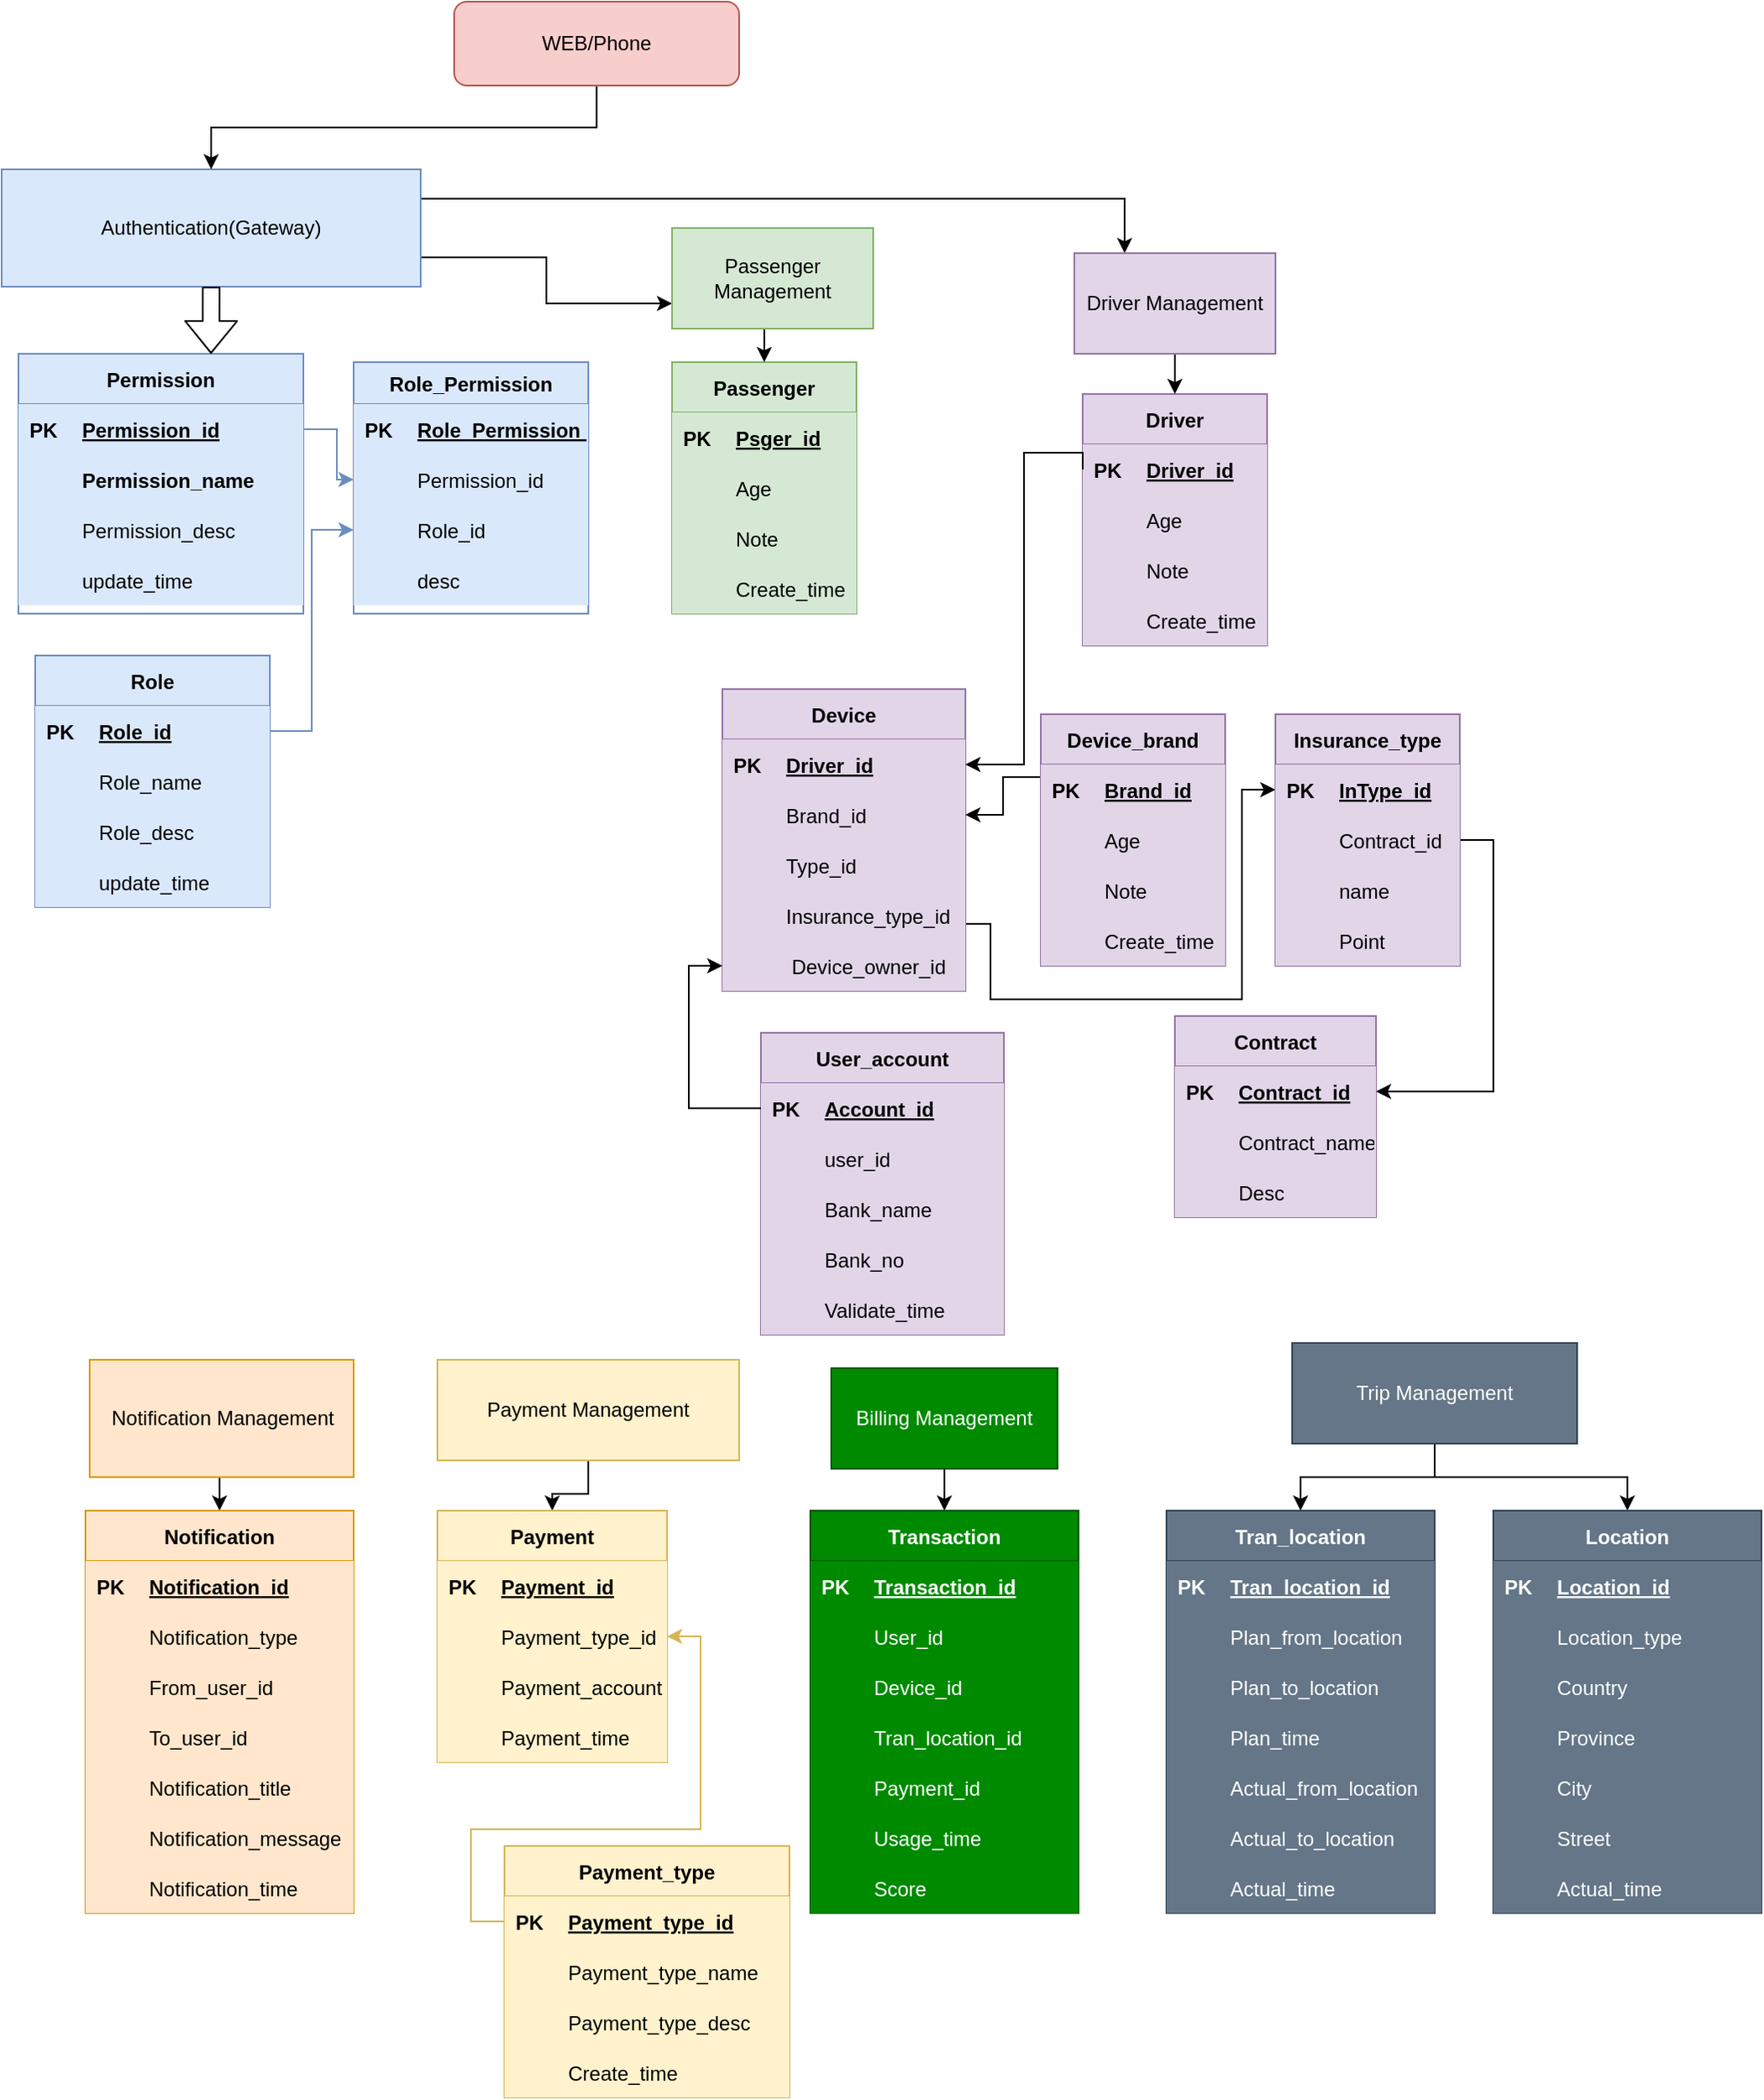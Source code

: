 <mxfile version="13.10.2" type="github"><diagram id="xl6M9EQaSiFgEsb6ymEG" name="Page-1"><mxGraphModel dx="1089" dy="648" grid="1" gridSize="10" guides="1" tooltips="1" connect="1" arrows="1" fold="1" page="1" pageScale="1" pageWidth="850" pageHeight="1100" math="0" shadow="0"><root><mxCell id="0"/><mxCell id="1" parent="0"/><mxCell id="GCJxB1RPTs2br_yxcwbv-110" style="edgeStyle=orthogonalEdgeStyle;rounded=0;orthogonalLoop=1;jettySize=auto;html=1;exitX=1;exitY=0.75;exitDx=0;exitDy=0;entryX=0;entryY=0.75;entryDx=0;entryDy=0;" edge="1" parent="1" source="GCJxB1RPTs2br_yxcwbv-19" target="GCJxB1RPTs2br_yxcwbv-104"><mxGeometry relative="1" as="geometry"/></mxCell><mxCell id="GCJxB1RPTs2br_yxcwbv-111" style="edgeStyle=orthogonalEdgeStyle;rounded=0;orthogonalLoop=1;jettySize=auto;html=1;exitX=1;exitY=0.25;exitDx=0;exitDy=0;entryX=0.25;entryY=0;entryDx=0;entryDy=0;" edge="1" parent="1" source="GCJxB1RPTs2br_yxcwbv-19" target="GCJxB1RPTs2br_yxcwbv-105"><mxGeometry relative="1" as="geometry"/></mxCell><mxCell id="GCJxB1RPTs2br_yxcwbv-19" value="Authentication(Gateway)" style="rounded=0;whiteSpace=wrap;html=1;fillColor=#dae8fc;strokeColor=#6c8ebf;" vertex="1" parent="1"><mxGeometry x="40" y="110" width="250" height="70" as="geometry"/></mxCell><mxCell id="GCJxB1RPTs2br_yxcwbv-23" value="Permission" style="shape=table;startSize=30;container=1;collapsible=1;childLayout=tableLayout;fixedRows=1;rowLines=0;fontStyle=1;align=center;resizeLast=1;fillColor=#dae8fc;strokeColor=#6c8ebf;" vertex="1" parent="1"><mxGeometry x="50" y="220" width="170" height="155" as="geometry"/></mxCell><mxCell id="GCJxB1RPTs2br_yxcwbv-24" value="" style="shape=partialRectangle;collapsible=0;dropTarget=0;pointerEvents=0;fillColor=#dae8fc;top=0;left=0;bottom=1;right=0;points=[[0,0.5],[1,0.5]];portConstraint=eastwest;strokeColor=#6c8ebf;" vertex="1" parent="GCJxB1RPTs2br_yxcwbv-23"><mxGeometry y="30" width="170" height="30" as="geometry"/></mxCell><mxCell id="GCJxB1RPTs2br_yxcwbv-25" value="PK" style="shape=partialRectangle;connectable=0;fillColor=#dae8fc;top=0;left=0;bottom=0;right=0;fontStyle=1;overflow=hidden;strokeColor=#6c8ebf;" vertex="1" parent="GCJxB1RPTs2br_yxcwbv-24"><mxGeometry width="30" height="30" as="geometry"/></mxCell><mxCell id="GCJxB1RPTs2br_yxcwbv-26" value="Permission_id" style="shape=partialRectangle;connectable=0;fillColor=#dae8fc;top=0;left=0;bottom=0;right=0;align=left;spacingLeft=6;fontStyle=5;overflow=hidden;strokeColor=#6c8ebf;" vertex="1" parent="GCJxB1RPTs2br_yxcwbv-24"><mxGeometry x="30" width="140" height="30" as="geometry"/></mxCell><mxCell id="GCJxB1RPTs2br_yxcwbv-27" value="" style="shape=partialRectangle;collapsible=0;dropTarget=0;pointerEvents=0;fillColor=#dae8fc;top=0;left=0;bottom=0;right=0;points=[[0,0.5],[1,0.5]];portConstraint=eastwest;strokeColor=#6c8ebf;" vertex="1" parent="GCJxB1RPTs2br_yxcwbv-23"><mxGeometry y="60" width="170" height="30" as="geometry"/></mxCell><mxCell id="GCJxB1RPTs2br_yxcwbv-28" value="" style="shape=partialRectangle;connectable=0;fillColor=#dae8fc;top=0;left=0;bottom=0;right=0;editable=1;overflow=hidden;strokeColor=#6c8ebf;" vertex="1" parent="GCJxB1RPTs2br_yxcwbv-27"><mxGeometry width="30" height="30" as="geometry"/></mxCell><mxCell id="GCJxB1RPTs2br_yxcwbv-29" value="Permission_name" style="shape=partialRectangle;connectable=0;fillColor=#dae8fc;top=0;left=0;bottom=0;right=0;align=left;spacingLeft=6;overflow=hidden;fontStyle=1;strokeColor=#6c8ebf;" vertex="1" parent="GCJxB1RPTs2br_yxcwbv-27"><mxGeometry x="30" width="140" height="30" as="geometry"/></mxCell><mxCell id="GCJxB1RPTs2br_yxcwbv-30" value="" style="shape=partialRectangle;collapsible=0;dropTarget=0;pointerEvents=0;fillColor=#dae8fc;top=0;left=0;bottom=0;right=0;points=[[0,0.5],[1,0.5]];portConstraint=eastwest;strokeColor=#6c8ebf;" vertex="1" parent="GCJxB1RPTs2br_yxcwbv-23"><mxGeometry y="90" width="170" height="30" as="geometry"/></mxCell><mxCell id="GCJxB1RPTs2br_yxcwbv-31" value="" style="shape=partialRectangle;connectable=0;fillColor=#dae8fc;top=0;left=0;bottom=0;right=0;editable=1;overflow=hidden;strokeColor=#6c8ebf;" vertex="1" parent="GCJxB1RPTs2br_yxcwbv-30"><mxGeometry width="30" height="30" as="geometry"/></mxCell><mxCell id="GCJxB1RPTs2br_yxcwbv-32" value="Permission_desc" style="shape=partialRectangle;connectable=0;fillColor=#dae8fc;top=0;left=0;bottom=0;right=0;align=left;spacingLeft=6;overflow=hidden;strokeColor=#6c8ebf;" vertex="1" parent="GCJxB1RPTs2br_yxcwbv-30"><mxGeometry x="30" width="140" height="30" as="geometry"/></mxCell><mxCell id="GCJxB1RPTs2br_yxcwbv-33" value="" style="shape=partialRectangle;collapsible=0;dropTarget=0;pointerEvents=0;fillColor=#dae8fc;top=0;left=0;bottom=0;right=0;points=[[0,0.5],[1,0.5]];portConstraint=eastwest;strokeColor=#6c8ebf;" vertex="1" parent="GCJxB1RPTs2br_yxcwbv-23"><mxGeometry y="120" width="170" height="30" as="geometry"/></mxCell><mxCell id="GCJxB1RPTs2br_yxcwbv-34" value="" style="shape=partialRectangle;connectable=0;fillColor=#dae8fc;top=0;left=0;bottom=0;right=0;editable=1;overflow=hidden;strokeColor=#6c8ebf;" vertex="1" parent="GCJxB1RPTs2br_yxcwbv-33"><mxGeometry width="30" height="30" as="geometry"/></mxCell><mxCell id="GCJxB1RPTs2br_yxcwbv-35" value="update_time" style="shape=partialRectangle;connectable=0;fillColor=#dae8fc;top=0;left=0;bottom=0;right=0;align=left;spacingLeft=6;overflow=hidden;strokeColor=#6c8ebf;" vertex="1" parent="GCJxB1RPTs2br_yxcwbv-33"><mxGeometry x="30" width="140" height="30" as="geometry"/></mxCell><mxCell id="GCJxB1RPTs2br_yxcwbv-36" value="Role_Permission" style="shape=table;startSize=25;container=1;collapsible=1;childLayout=tableLayout;fixedRows=1;rowLines=0;fontStyle=1;align=center;resizeLast=1;fillColor=#dae8fc;strokeColor=#6c8ebf;" vertex="1" parent="1"><mxGeometry x="250" y="225" width="140" height="150" as="geometry"/></mxCell><mxCell id="GCJxB1RPTs2br_yxcwbv-37" value="" style="shape=partialRectangle;collapsible=0;dropTarget=0;pointerEvents=0;fillColor=#dae8fc;top=0;left=0;bottom=1;right=0;points=[[0,0.5],[1,0.5]];portConstraint=eastwest;strokeColor=#6c8ebf;" vertex="1" parent="GCJxB1RPTs2br_yxcwbv-36"><mxGeometry y="25" width="140" height="30" as="geometry"/></mxCell><mxCell id="GCJxB1RPTs2br_yxcwbv-38" value="PK" style="shape=partialRectangle;connectable=0;fillColor=#dae8fc;top=0;left=0;bottom=0;right=0;fontStyle=1;overflow=hidden;strokeColor=#6c8ebf;" vertex="1" parent="GCJxB1RPTs2br_yxcwbv-37"><mxGeometry width="30" height="30" as="geometry"/></mxCell><mxCell id="GCJxB1RPTs2br_yxcwbv-39" value="Role_Permission_id" style="shape=partialRectangle;connectable=0;fillColor=#dae8fc;top=0;left=0;bottom=0;right=0;align=left;spacingLeft=6;fontStyle=5;overflow=hidden;strokeColor=#6c8ebf;" vertex="1" parent="GCJxB1RPTs2br_yxcwbv-37"><mxGeometry x="30" width="110" height="30" as="geometry"/></mxCell><mxCell id="GCJxB1RPTs2br_yxcwbv-40" value="" style="shape=partialRectangle;collapsible=0;dropTarget=0;pointerEvents=0;fillColor=#dae8fc;top=0;left=0;bottom=0;right=0;points=[[0,0.5],[1,0.5]];portConstraint=eastwest;strokeColor=#6c8ebf;" vertex="1" parent="GCJxB1RPTs2br_yxcwbv-36"><mxGeometry y="55" width="140" height="30" as="geometry"/></mxCell><mxCell id="GCJxB1RPTs2br_yxcwbv-41" value="" style="shape=partialRectangle;connectable=0;fillColor=#dae8fc;top=0;left=0;bottom=0;right=0;editable=1;overflow=hidden;strokeColor=#6c8ebf;" vertex="1" parent="GCJxB1RPTs2br_yxcwbv-40"><mxGeometry width="30" height="30" as="geometry"/></mxCell><mxCell id="GCJxB1RPTs2br_yxcwbv-42" value="Permission_id" style="shape=partialRectangle;connectable=0;fillColor=#dae8fc;top=0;left=0;bottom=0;right=0;align=left;spacingLeft=6;overflow=hidden;strokeColor=#6c8ebf;" vertex="1" parent="GCJxB1RPTs2br_yxcwbv-40"><mxGeometry x="30" width="110" height="30" as="geometry"/></mxCell><mxCell id="GCJxB1RPTs2br_yxcwbv-43" value="" style="shape=partialRectangle;collapsible=0;dropTarget=0;pointerEvents=0;fillColor=#dae8fc;top=0;left=0;bottom=0;right=0;points=[[0,0.5],[1,0.5]];portConstraint=eastwest;strokeColor=#6c8ebf;" vertex="1" parent="GCJxB1RPTs2br_yxcwbv-36"><mxGeometry y="85" width="140" height="30" as="geometry"/></mxCell><mxCell id="GCJxB1RPTs2br_yxcwbv-44" value="" style="shape=partialRectangle;connectable=0;fillColor=#dae8fc;top=0;left=0;bottom=0;right=0;editable=1;overflow=hidden;strokeColor=#6c8ebf;" vertex="1" parent="GCJxB1RPTs2br_yxcwbv-43"><mxGeometry width="30" height="30" as="geometry"/></mxCell><mxCell id="GCJxB1RPTs2br_yxcwbv-45" value="Role_id" style="shape=partialRectangle;connectable=0;fillColor=#dae8fc;top=0;left=0;bottom=0;right=0;align=left;spacingLeft=6;overflow=hidden;strokeColor=#6c8ebf;" vertex="1" parent="GCJxB1RPTs2br_yxcwbv-43"><mxGeometry x="30" width="110" height="30" as="geometry"/></mxCell><mxCell id="GCJxB1RPTs2br_yxcwbv-46" value="" style="shape=partialRectangle;collapsible=0;dropTarget=0;pointerEvents=0;fillColor=#dae8fc;top=0;left=0;bottom=0;right=0;points=[[0,0.5],[1,0.5]];portConstraint=eastwest;strokeColor=#6c8ebf;" vertex="1" parent="GCJxB1RPTs2br_yxcwbv-36"><mxGeometry y="115" width="140" height="30" as="geometry"/></mxCell><mxCell id="GCJxB1RPTs2br_yxcwbv-47" value="" style="shape=partialRectangle;connectable=0;fillColor=#dae8fc;top=0;left=0;bottom=0;right=0;editable=1;overflow=hidden;strokeColor=#6c8ebf;" vertex="1" parent="GCJxB1RPTs2br_yxcwbv-46"><mxGeometry width="30" height="30" as="geometry"/></mxCell><mxCell id="GCJxB1RPTs2br_yxcwbv-48" value="desc" style="shape=partialRectangle;connectable=0;fillColor=#dae8fc;top=0;left=0;bottom=0;right=0;align=left;spacingLeft=6;overflow=hidden;strokeColor=#6c8ebf;" vertex="1" parent="GCJxB1RPTs2br_yxcwbv-46"><mxGeometry x="30" width="110" height="30" as="geometry"/></mxCell><mxCell id="GCJxB1RPTs2br_yxcwbv-50" value="Role" style="shape=table;startSize=30;container=1;collapsible=1;childLayout=tableLayout;fixedRows=1;rowLines=0;fontStyle=1;align=center;resizeLast=1;fillColor=#dae8fc;strokeColor=#6c8ebf;" vertex="1" parent="1"><mxGeometry x="60" y="400" width="140" height="150" as="geometry"/></mxCell><mxCell id="GCJxB1RPTs2br_yxcwbv-51" value="" style="shape=partialRectangle;collapsible=0;dropTarget=0;pointerEvents=0;fillColor=#dae8fc;top=0;left=0;bottom=1;right=0;points=[[0,0.5],[1,0.5]];portConstraint=eastwest;strokeColor=#6c8ebf;" vertex="1" parent="GCJxB1RPTs2br_yxcwbv-50"><mxGeometry y="30" width="140" height="30" as="geometry"/></mxCell><mxCell id="GCJxB1RPTs2br_yxcwbv-52" value="PK" style="shape=partialRectangle;connectable=0;fillColor=#dae8fc;top=0;left=0;bottom=0;right=0;fontStyle=1;overflow=hidden;strokeColor=#6c8ebf;" vertex="1" parent="GCJxB1RPTs2br_yxcwbv-51"><mxGeometry width="30" height="30" as="geometry"/></mxCell><mxCell id="GCJxB1RPTs2br_yxcwbv-53" value="Role_id" style="shape=partialRectangle;connectable=0;fillColor=#dae8fc;top=0;left=0;bottom=0;right=0;align=left;spacingLeft=6;fontStyle=5;overflow=hidden;strokeColor=#6c8ebf;" vertex="1" parent="GCJxB1RPTs2br_yxcwbv-51"><mxGeometry x="30" width="110" height="30" as="geometry"/></mxCell><mxCell id="GCJxB1RPTs2br_yxcwbv-54" value="" style="shape=partialRectangle;collapsible=0;dropTarget=0;pointerEvents=0;fillColor=#dae8fc;top=0;left=0;bottom=0;right=0;points=[[0,0.5],[1,0.5]];portConstraint=eastwest;strokeColor=#6c8ebf;" vertex="1" parent="GCJxB1RPTs2br_yxcwbv-50"><mxGeometry y="60" width="140" height="30" as="geometry"/></mxCell><mxCell id="GCJxB1RPTs2br_yxcwbv-55" value="" style="shape=partialRectangle;connectable=0;fillColor=#dae8fc;top=0;left=0;bottom=0;right=0;editable=1;overflow=hidden;strokeColor=#6c8ebf;" vertex="1" parent="GCJxB1RPTs2br_yxcwbv-54"><mxGeometry width="30" height="30" as="geometry"/></mxCell><mxCell id="GCJxB1RPTs2br_yxcwbv-56" value="Role_name" style="shape=partialRectangle;connectable=0;fillColor=#dae8fc;top=0;left=0;bottom=0;right=0;align=left;spacingLeft=6;overflow=hidden;strokeColor=#6c8ebf;" vertex="1" parent="GCJxB1RPTs2br_yxcwbv-54"><mxGeometry x="30" width="110" height="30" as="geometry"/></mxCell><mxCell id="GCJxB1RPTs2br_yxcwbv-57" value="" style="shape=partialRectangle;collapsible=0;dropTarget=0;pointerEvents=0;fillColor=#dae8fc;top=0;left=0;bottom=0;right=0;points=[[0,0.5],[1,0.5]];portConstraint=eastwest;strokeColor=#6c8ebf;" vertex="1" parent="GCJxB1RPTs2br_yxcwbv-50"><mxGeometry y="90" width="140" height="30" as="geometry"/></mxCell><mxCell id="GCJxB1RPTs2br_yxcwbv-58" value="" style="shape=partialRectangle;connectable=0;fillColor=#dae8fc;top=0;left=0;bottom=0;right=0;editable=1;overflow=hidden;strokeColor=#6c8ebf;" vertex="1" parent="GCJxB1RPTs2br_yxcwbv-57"><mxGeometry width="30" height="30" as="geometry"/></mxCell><mxCell id="GCJxB1RPTs2br_yxcwbv-59" value="Role_desc" style="shape=partialRectangle;connectable=0;fillColor=#dae8fc;top=0;left=0;bottom=0;right=0;align=left;spacingLeft=6;overflow=hidden;strokeColor=#6c8ebf;" vertex="1" parent="GCJxB1RPTs2br_yxcwbv-57"><mxGeometry x="30" width="110" height="30" as="geometry"/></mxCell><mxCell id="GCJxB1RPTs2br_yxcwbv-60" value="" style="shape=partialRectangle;collapsible=0;dropTarget=0;pointerEvents=0;fillColor=#dae8fc;top=0;left=0;bottom=0;right=0;points=[[0,0.5],[1,0.5]];portConstraint=eastwest;strokeColor=#6c8ebf;" vertex="1" parent="GCJxB1RPTs2br_yxcwbv-50"><mxGeometry y="120" width="140" height="30" as="geometry"/></mxCell><mxCell id="GCJxB1RPTs2br_yxcwbv-61" value="" style="shape=partialRectangle;connectable=0;fillColor=#dae8fc;top=0;left=0;bottom=0;right=0;editable=1;overflow=hidden;strokeColor=#6c8ebf;" vertex="1" parent="GCJxB1RPTs2br_yxcwbv-60"><mxGeometry width="30" height="30" as="geometry"/></mxCell><mxCell id="GCJxB1RPTs2br_yxcwbv-62" value="update_time" style="shape=partialRectangle;connectable=0;fillColor=#dae8fc;top=0;left=0;bottom=0;right=0;align=left;spacingLeft=6;overflow=hidden;strokeColor=#6c8ebf;" vertex="1" parent="GCJxB1RPTs2br_yxcwbv-60"><mxGeometry x="30" width="110" height="30" as="geometry"/></mxCell><mxCell id="GCJxB1RPTs2br_yxcwbv-63" style="edgeStyle=orthogonalEdgeStyle;rounded=0;orthogonalLoop=1;jettySize=auto;html=1;exitX=1;exitY=0.5;exitDx=0;exitDy=0;entryX=0;entryY=0.5;entryDx=0;entryDy=0;fillColor=#dae8fc;strokeColor=#6c8ebf;" edge="1" parent="1" source="GCJxB1RPTs2br_yxcwbv-24" target="GCJxB1RPTs2br_yxcwbv-40"><mxGeometry relative="1" as="geometry"/></mxCell><mxCell id="GCJxB1RPTs2br_yxcwbv-64" style="edgeStyle=orthogonalEdgeStyle;rounded=0;orthogonalLoop=1;jettySize=auto;html=1;exitX=1;exitY=0.5;exitDx=0;exitDy=0;entryX=0;entryY=0.5;entryDx=0;entryDy=0;fillColor=#dae8fc;strokeColor=#6c8ebf;" edge="1" parent="1" source="GCJxB1RPTs2br_yxcwbv-51" target="GCJxB1RPTs2br_yxcwbv-43"><mxGeometry relative="1" as="geometry"/></mxCell><mxCell id="GCJxB1RPTs2br_yxcwbv-73" style="edgeStyle=orthogonalEdgeStyle;rounded=0;orthogonalLoop=1;jettySize=auto;html=1;exitX=0.5;exitY=1;exitDx=0;exitDy=0;entryX=0.5;entryY=0;entryDx=0;entryDy=0;" edge="1" parent="1" source="GCJxB1RPTs2br_yxcwbv-70" target="GCJxB1RPTs2br_yxcwbv-19"><mxGeometry relative="1" as="geometry"/></mxCell><mxCell id="GCJxB1RPTs2br_yxcwbv-70" value="WEB/Phone" style="rounded=1;whiteSpace=wrap;html=1;fillColor=#f8cecc;strokeColor=#b85450;" vertex="1" parent="1"><mxGeometry x="310" y="10" width="170" height="50" as="geometry"/></mxCell><mxCell id="GCJxB1RPTs2br_yxcwbv-76" value="Passenger" style="shape=table;startSize=30;container=1;collapsible=1;childLayout=tableLayout;fixedRows=1;rowLines=0;fontStyle=1;align=center;resizeLast=1;fillColor=#d5e8d4;strokeColor=#82b366;" vertex="1" parent="1"><mxGeometry x="440" y="225" width="110" height="150" as="geometry"/></mxCell><mxCell id="GCJxB1RPTs2br_yxcwbv-77" value="" style="shape=partialRectangle;collapsible=0;dropTarget=0;pointerEvents=0;fillColor=#d5e8d4;top=0;left=0;bottom=1;right=0;points=[[0,0.5],[1,0.5]];portConstraint=eastwest;strokeColor=#82b366;" vertex="1" parent="GCJxB1RPTs2br_yxcwbv-76"><mxGeometry y="30" width="110" height="30" as="geometry"/></mxCell><mxCell id="GCJxB1RPTs2br_yxcwbv-78" value="PK" style="shape=partialRectangle;connectable=0;fillColor=#d5e8d4;top=0;left=0;bottom=0;right=0;fontStyle=1;overflow=hidden;strokeColor=#82b366;" vertex="1" parent="GCJxB1RPTs2br_yxcwbv-77"><mxGeometry width="30" height="30" as="geometry"/></mxCell><mxCell id="GCJxB1RPTs2br_yxcwbv-79" value="Psger_id" style="shape=partialRectangle;connectable=0;fillColor=#d5e8d4;top=0;left=0;bottom=0;right=0;align=left;spacingLeft=6;fontStyle=5;overflow=hidden;strokeColor=#82b366;" vertex="1" parent="GCJxB1RPTs2br_yxcwbv-77"><mxGeometry x="30" width="80" height="30" as="geometry"/></mxCell><mxCell id="GCJxB1RPTs2br_yxcwbv-80" value="" style="shape=partialRectangle;collapsible=0;dropTarget=0;pointerEvents=0;fillColor=#d5e8d4;top=0;left=0;bottom=0;right=0;points=[[0,0.5],[1,0.5]];portConstraint=eastwest;strokeColor=#82b366;" vertex="1" parent="GCJxB1RPTs2br_yxcwbv-76"><mxGeometry y="60" width="110" height="30" as="geometry"/></mxCell><mxCell id="GCJxB1RPTs2br_yxcwbv-81" value="" style="shape=partialRectangle;connectable=0;fillColor=#d5e8d4;top=0;left=0;bottom=0;right=0;editable=1;overflow=hidden;strokeColor=#82b366;" vertex="1" parent="GCJxB1RPTs2br_yxcwbv-80"><mxGeometry width="30" height="30" as="geometry"/></mxCell><mxCell id="GCJxB1RPTs2br_yxcwbv-82" value="Age" style="shape=partialRectangle;connectable=0;fillColor=#d5e8d4;top=0;left=0;bottom=0;right=0;align=left;spacingLeft=6;overflow=hidden;strokeColor=#82b366;" vertex="1" parent="GCJxB1RPTs2br_yxcwbv-80"><mxGeometry x="30" width="80" height="30" as="geometry"/></mxCell><mxCell id="GCJxB1RPTs2br_yxcwbv-83" value="" style="shape=partialRectangle;collapsible=0;dropTarget=0;pointerEvents=0;fillColor=#d5e8d4;top=0;left=0;bottom=0;right=0;points=[[0,0.5],[1,0.5]];portConstraint=eastwest;strokeColor=#82b366;" vertex="1" parent="GCJxB1RPTs2br_yxcwbv-76"><mxGeometry y="90" width="110" height="30" as="geometry"/></mxCell><mxCell id="GCJxB1RPTs2br_yxcwbv-84" value="" style="shape=partialRectangle;connectable=0;fillColor=#d5e8d4;top=0;left=0;bottom=0;right=0;editable=1;overflow=hidden;strokeColor=#82b366;" vertex="1" parent="GCJxB1RPTs2br_yxcwbv-83"><mxGeometry width="30" height="30" as="geometry"/></mxCell><mxCell id="GCJxB1RPTs2br_yxcwbv-85" value="Note" style="shape=partialRectangle;connectable=0;fillColor=#d5e8d4;top=0;left=0;bottom=0;right=0;align=left;spacingLeft=6;overflow=hidden;strokeColor=#82b366;" vertex="1" parent="GCJxB1RPTs2br_yxcwbv-83"><mxGeometry x="30" width="80" height="30" as="geometry"/></mxCell><mxCell id="GCJxB1RPTs2br_yxcwbv-86" value="" style="shape=partialRectangle;collapsible=0;dropTarget=0;pointerEvents=0;fillColor=#d5e8d4;top=0;left=0;bottom=0;right=0;points=[[0,0.5],[1,0.5]];portConstraint=eastwest;strokeColor=#82b366;" vertex="1" parent="GCJxB1RPTs2br_yxcwbv-76"><mxGeometry y="120" width="110" height="30" as="geometry"/></mxCell><mxCell id="GCJxB1RPTs2br_yxcwbv-87" value="" style="shape=partialRectangle;connectable=0;fillColor=#d5e8d4;top=0;left=0;bottom=0;right=0;editable=1;overflow=hidden;strokeColor=#82b366;" vertex="1" parent="GCJxB1RPTs2br_yxcwbv-86"><mxGeometry width="30" height="30" as="geometry"/></mxCell><mxCell id="GCJxB1RPTs2br_yxcwbv-88" value="Create_time" style="shape=partialRectangle;connectable=0;fillColor=#d5e8d4;top=0;left=0;bottom=0;right=0;align=left;spacingLeft=6;overflow=hidden;strokeColor=#82b366;" vertex="1" parent="GCJxB1RPTs2br_yxcwbv-86"><mxGeometry x="30" width="80" height="30" as="geometry"/></mxCell><mxCell id="GCJxB1RPTs2br_yxcwbv-89" value="Driver" style="shape=table;startSize=30;container=1;collapsible=1;childLayout=tableLayout;fixedRows=1;rowLines=0;fontStyle=1;align=center;resizeLast=1;fillColor=#e1d5e7;strokeColor=#9673a6;" vertex="1" parent="1"><mxGeometry x="685" y="244" width="110" height="150" as="geometry"/></mxCell><mxCell id="GCJxB1RPTs2br_yxcwbv-90" value="" style="shape=partialRectangle;collapsible=0;dropTarget=0;pointerEvents=0;fillColor=#e1d5e7;top=0;left=0;bottom=1;right=0;points=[[0,0.5],[1,0.5]];portConstraint=eastwest;strokeColor=#9673a6;" vertex="1" parent="GCJxB1RPTs2br_yxcwbv-89"><mxGeometry y="30" width="110" height="30" as="geometry"/></mxCell><mxCell id="GCJxB1RPTs2br_yxcwbv-91" value="PK" style="shape=partialRectangle;connectable=0;fillColor=#e1d5e7;top=0;left=0;bottom=0;right=0;fontStyle=1;overflow=hidden;strokeColor=#9673a6;" vertex="1" parent="GCJxB1RPTs2br_yxcwbv-90"><mxGeometry width="30" height="30" as="geometry"/></mxCell><mxCell id="GCJxB1RPTs2br_yxcwbv-92" value="Driver_id" style="shape=partialRectangle;connectable=0;fillColor=#e1d5e7;top=0;left=0;bottom=0;right=0;align=left;spacingLeft=6;fontStyle=5;overflow=hidden;strokeColor=#9673a6;" vertex="1" parent="GCJxB1RPTs2br_yxcwbv-90"><mxGeometry x="30" width="80" height="30" as="geometry"/></mxCell><mxCell id="GCJxB1RPTs2br_yxcwbv-93" value="" style="shape=partialRectangle;collapsible=0;dropTarget=0;pointerEvents=0;fillColor=#e1d5e7;top=0;left=0;bottom=0;right=0;points=[[0,0.5],[1,0.5]];portConstraint=eastwest;strokeColor=#9673a6;" vertex="1" parent="GCJxB1RPTs2br_yxcwbv-89"><mxGeometry y="60" width="110" height="30" as="geometry"/></mxCell><mxCell id="GCJxB1RPTs2br_yxcwbv-94" value="" style="shape=partialRectangle;connectable=0;fillColor=#e1d5e7;top=0;left=0;bottom=0;right=0;editable=1;overflow=hidden;strokeColor=#9673a6;" vertex="1" parent="GCJxB1RPTs2br_yxcwbv-93"><mxGeometry width="30" height="30" as="geometry"/></mxCell><mxCell id="GCJxB1RPTs2br_yxcwbv-95" value="Age" style="shape=partialRectangle;connectable=0;fillColor=#e1d5e7;top=0;left=0;bottom=0;right=0;align=left;spacingLeft=6;overflow=hidden;strokeColor=#9673a6;" vertex="1" parent="GCJxB1RPTs2br_yxcwbv-93"><mxGeometry x="30" width="80" height="30" as="geometry"/></mxCell><mxCell id="GCJxB1RPTs2br_yxcwbv-96" value="" style="shape=partialRectangle;collapsible=0;dropTarget=0;pointerEvents=0;fillColor=#e1d5e7;top=0;left=0;bottom=0;right=0;points=[[0,0.5],[1,0.5]];portConstraint=eastwest;strokeColor=#9673a6;" vertex="1" parent="GCJxB1RPTs2br_yxcwbv-89"><mxGeometry y="90" width="110" height="30" as="geometry"/></mxCell><mxCell id="GCJxB1RPTs2br_yxcwbv-97" value="" style="shape=partialRectangle;connectable=0;fillColor=#e1d5e7;top=0;left=0;bottom=0;right=0;editable=1;overflow=hidden;strokeColor=#9673a6;" vertex="1" parent="GCJxB1RPTs2br_yxcwbv-96"><mxGeometry width="30" height="30" as="geometry"/></mxCell><mxCell id="GCJxB1RPTs2br_yxcwbv-98" value="Note" style="shape=partialRectangle;connectable=0;fillColor=#e1d5e7;top=0;left=0;bottom=0;right=0;align=left;spacingLeft=6;overflow=hidden;strokeColor=#9673a6;" vertex="1" parent="GCJxB1RPTs2br_yxcwbv-96"><mxGeometry x="30" width="80" height="30" as="geometry"/></mxCell><mxCell id="GCJxB1RPTs2br_yxcwbv-99" value="" style="shape=partialRectangle;collapsible=0;dropTarget=0;pointerEvents=0;fillColor=#e1d5e7;top=0;left=0;bottom=0;right=0;points=[[0,0.5],[1,0.5]];portConstraint=eastwest;strokeColor=#9673a6;" vertex="1" parent="GCJxB1RPTs2br_yxcwbv-89"><mxGeometry y="120" width="110" height="30" as="geometry"/></mxCell><mxCell id="GCJxB1RPTs2br_yxcwbv-100" value="" style="shape=partialRectangle;connectable=0;fillColor=#e1d5e7;top=0;left=0;bottom=0;right=0;editable=1;overflow=hidden;strokeColor=#9673a6;" vertex="1" parent="GCJxB1RPTs2br_yxcwbv-99"><mxGeometry width="30" height="30" as="geometry"/></mxCell><mxCell id="GCJxB1RPTs2br_yxcwbv-101" value="Create_time" style="shape=partialRectangle;connectable=0;fillColor=#e1d5e7;top=0;left=0;bottom=0;right=0;align=left;spacingLeft=6;overflow=hidden;strokeColor=#9673a6;" vertex="1" parent="GCJxB1RPTs2br_yxcwbv-99"><mxGeometry x="30" width="80" height="30" as="geometry"/></mxCell><mxCell id="GCJxB1RPTs2br_yxcwbv-113" style="edgeStyle=orthogonalEdgeStyle;rounded=0;orthogonalLoop=1;jettySize=auto;html=1;exitX=0.5;exitY=1;exitDx=0;exitDy=0;entryX=0.5;entryY=0;entryDx=0;entryDy=0;" edge="1" parent="1" source="GCJxB1RPTs2br_yxcwbv-104" target="GCJxB1RPTs2br_yxcwbv-76"><mxGeometry relative="1" as="geometry"/></mxCell><mxCell id="GCJxB1RPTs2br_yxcwbv-104" value="Passenger Management" style="rounded=0;whiteSpace=wrap;html=1;fillColor=#d5e8d4;strokeColor=#82b366;" vertex="1" parent="1"><mxGeometry x="440" y="145" width="120" height="60" as="geometry"/></mxCell><mxCell id="GCJxB1RPTs2br_yxcwbv-114" style="edgeStyle=orthogonalEdgeStyle;rounded=0;orthogonalLoop=1;jettySize=auto;html=1;exitX=0.5;exitY=1;exitDx=0;exitDy=0;entryX=0.5;entryY=0;entryDx=0;entryDy=0;" edge="1" parent="1" source="GCJxB1RPTs2br_yxcwbv-105" target="GCJxB1RPTs2br_yxcwbv-89"><mxGeometry relative="1" as="geometry"/></mxCell><mxCell id="GCJxB1RPTs2br_yxcwbv-105" value="Driver Management" style="rounded=0;whiteSpace=wrap;html=1;fillColor=#e1d5e7;strokeColor=#9673a6;" vertex="1" parent="1"><mxGeometry x="680" y="160" width="120" height="60" as="geometry"/></mxCell><mxCell id="GCJxB1RPTs2br_yxcwbv-109" value="" style="shape=flexArrow;endArrow=classic;html=1;exitX=0.5;exitY=1;exitDx=0;exitDy=0;entryX=0.676;entryY=0;entryDx=0;entryDy=0;entryPerimeter=0;" edge="1" parent="1" source="GCJxB1RPTs2br_yxcwbv-19" target="GCJxB1RPTs2br_yxcwbv-23"><mxGeometry width="50" height="50" relative="1" as="geometry"><mxPoint x="340" y="300" as="sourcePoint"/><mxPoint x="225" y="220" as="targetPoint"/></mxGeometry></mxCell><mxCell id="GCJxB1RPTs2br_yxcwbv-161" style="edgeStyle=orthogonalEdgeStyle;rounded=0;orthogonalLoop=1;jettySize=auto;html=1;exitX=1;exitY=0.75;exitDx=0;exitDy=0;entryX=0;entryY=0.5;entryDx=0;entryDy=0;" edge="1" parent="1" source="GCJxB1RPTs2br_yxcwbv-115" target="GCJxB1RPTs2br_yxcwbv-142"><mxGeometry relative="1" as="geometry"><Array as="points"><mxPoint x="630" y="560"/><mxPoint x="630" y="605"/><mxPoint x="780" y="605"/><mxPoint x="780" y="480"/></Array></mxGeometry></mxCell><object label="Device" id="GCJxB1RPTs2br_yxcwbv-115"><mxCell style="shape=table;startSize=30;container=1;collapsible=1;childLayout=tableLayout;fixedRows=1;rowLines=0;fontStyle=1;align=center;resizeLast=1;fillColor=#e1d5e7;strokeColor=#9673a6;" vertex="1" parent="1"><mxGeometry x="470" y="420" width="145" height="180" as="geometry"/></mxCell></object><mxCell id="GCJxB1RPTs2br_yxcwbv-116" value="" style="shape=partialRectangle;collapsible=0;dropTarget=0;pointerEvents=0;fillColor=#e1d5e7;top=0;left=0;bottom=1;right=0;points=[[0,0.5],[1,0.5]];portConstraint=eastwest;strokeColor=#9673a6;" vertex="1" parent="GCJxB1RPTs2br_yxcwbv-115"><mxGeometry y="30" width="145" height="30" as="geometry"/></mxCell><mxCell id="GCJxB1RPTs2br_yxcwbv-117" value="PK" style="shape=partialRectangle;connectable=0;fillColor=#e1d5e7;top=0;left=0;bottom=0;right=0;fontStyle=1;overflow=hidden;strokeColor=#9673a6;" vertex="1" parent="GCJxB1RPTs2br_yxcwbv-116"><mxGeometry width="30" height="30" as="geometry"/></mxCell><mxCell id="GCJxB1RPTs2br_yxcwbv-118" value="Driver_id" style="shape=partialRectangle;connectable=0;fillColor=#e1d5e7;top=0;left=0;bottom=0;right=0;align=left;spacingLeft=6;fontStyle=5;overflow=hidden;strokeColor=#9673a6;" vertex="1" parent="GCJxB1RPTs2br_yxcwbv-116"><mxGeometry x="30" width="115" height="30" as="geometry"/></mxCell><mxCell id="GCJxB1RPTs2br_yxcwbv-119" value="" style="shape=partialRectangle;collapsible=0;dropTarget=0;pointerEvents=0;fillColor=#e1d5e7;top=0;left=0;bottom=0;right=0;points=[[0,0.5],[1,0.5]];portConstraint=eastwest;strokeColor=#9673a6;" vertex="1" parent="GCJxB1RPTs2br_yxcwbv-115"><mxGeometry y="60" width="145" height="30" as="geometry"/></mxCell><mxCell id="GCJxB1RPTs2br_yxcwbv-120" value="" style="shape=partialRectangle;connectable=0;fillColor=#e1d5e7;top=0;left=0;bottom=0;right=0;editable=1;overflow=hidden;strokeColor=#9673a6;" vertex="1" parent="GCJxB1RPTs2br_yxcwbv-119"><mxGeometry width="30" height="30" as="geometry"/></mxCell><mxCell id="GCJxB1RPTs2br_yxcwbv-121" value="Brand_id" style="shape=partialRectangle;connectable=0;fillColor=#e1d5e7;top=0;left=0;bottom=0;right=0;align=left;spacingLeft=6;overflow=hidden;strokeColor=#9673a6;" vertex="1" parent="GCJxB1RPTs2br_yxcwbv-119"><mxGeometry x="30" width="115" height="30" as="geometry"/></mxCell><mxCell id="GCJxB1RPTs2br_yxcwbv-122" value="" style="shape=partialRectangle;collapsible=0;dropTarget=0;pointerEvents=0;fillColor=#e1d5e7;top=0;left=0;bottom=0;right=0;points=[[0,0.5],[1,0.5]];portConstraint=eastwest;strokeColor=#9673a6;" vertex="1" parent="GCJxB1RPTs2br_yxcwbv-115"><mxGeometry y="90" width="145" height="30" as="geometry"/></mxCell><mxCell id="GCJxB1RPTs2br_yxcwbv-123" value="" style="shape=partialRectangle;connectable=0;fillColor=#e1d5e7;top=0;left=0;bottom=0;right=0;editable=1;overflow=hidden;strokeColor=#9673a6;" vertex="1" parent="GCJxB1RPTs2br_yxcwbv-122"><mxGeometry width="30" height="30" as="geometry"/></mxCell><mxCell id="GCJxB1RPTs2br_yxcwbv-124" value="Type_id" style="shape=partialRectangle;connectable=0;fillColor=#e1d5e7;top=0;left=0;bottom=0;right=0;align=left;spacingLeft=6;overflow=hidden;strokeColor=#9673a6;" vertex="1" parent="GCJxB1RPTs2br_yxcwbv-122"><mxGeometry x="30" width="115" height="30" as="geometry"/></mxCell><mxCell id="GCJxB1RPTs2br_yxcwbv-125" value="" style="shape=partialRectangle;collapsible=0;dropTarget=0;pointerEvents=0;fillColor=#e1d5e7;top=0;left=0;bottom=0;right=0;points=[[0,0.5],[1,0.5]];portConstraint=eastwest;strokeColor=#9673a6;" vertex="1" parent="GCJxB1RPTs2br_yxcwbv-115"><mxGeometry y="120" width="145" height="30" as="geometry"/></mxCell><mxCell id="GCJxB1RPTs2br_yxcwbv-126" value="" style="shape=partialRectangle;connectable=0;fillColor=#e1d5e7;top=0;left=0;bottom=0;right=0;editable=1;overflow=hidden;strokeColor=#9673a6;" vertex="1" parent="GCJxB1RPTs2br_yxcwbv-125"><mxGeometry width="30" height="30" as="geometry"/></mxCell><mxCell id="GCJxB1RPTs2br_yxcwbv-127" value="Insurance_type_id" style="shape=partialRectangle;connectable=0;fillColor=#e1d5e7;top=0;left=0;bottom=0;right=0;align=left;spacingLeft=6;overflow=hidden;strokeColor=#9673a6;" vertex="1" parent="GCJxB1RPTs2br_yxcwbv-125"><mxGeometry x="30" width="115" height="30" as="geometry"/></mxCell><mxCell id="GCJxB1RPTs2br_yxcwbv-156" value="" style="shape=partialRectangle;collapsible=0;dropTarget=0;pointerEvents=0;fillColor=#e1d5e7;top=0;left=0;bottom=0;right=0;points=[[0,0.5],[1,0.5]];portConstraint=eastwest;strokeColor=#9673a6;" vertex="1" parent="GCJxB1RPTs2br_yxcwbv-115"><mxGeometry y="150" width="145" height="30" as="geometry"/></mxCell><mxCell id="GCJxB1RPTs2br_yxcwbv-157" value="" style="shape=partialRectangle;connectable=0;fillColor=#e1d5e7;top=0;left=0;bottom=0;right=0;editable=1;overflow=hidden;strokeColor=#9673a6;" vertex="1" parent="GCJxB1RPTs2br_yxcwbv-156"><mxGeometry width="30" height="30" as="geometry"/></mxCell><mxCell id="GCJxB1RPTs2br_yxcwbv-158" value=" Device_owner_id" style="shape=partialRectangle;connectable=0;fillColor=#e1d5e7;top=0;left=0;bottom=0;right=0;align=left;spacingLeft=6;overflow=hidden;strokeColor=#9673a6;" vertex="1" parent="GCJxB1RPTs2br_yxcwbv-156"><mxGeometry x="30" width="115" height="30" as="geometry"/></mxCell><mxCell id="GCJxB1RPTs2br_yxcwbv-160" style="edgeStyle=orthogonalEdgeStyle;rounded=0;orthogonalLoop=1;jettySize=auto;html=1;exitX=0;exitY=0.25;exitDx=0;exitDy=0;entryX=1;entryY=0.5;entryDx=0;entryDy=0;" edge="1" parent="1" source="GCJxB1RPTs2br_yxcwbv-128" target="GCJxB1RPTs2br_yxcwbv-119"><mxGeometry relative="1" as="geometry"/></mxCell><mxCell id="GCJxB1RPTs2br_yxcwbv-128" value="Device_brand" style="shape=table;startSize=30;container=1;collapsible=1;childLayout=tableLayout;fixedRows=1;rowLines=0;fontStyle=1;align=center;resizeLast=1;fillColor=#e1d5e7;strokeColor=#9673a6;" vertex="1" parent="1"><mxGeometry x="660" y="435" width="110" height="150" as="geometry"/></mxCell><mxCell id="GCJxB1RPTs2br_yxcwbv-129" value="" style="shape=partialRectangle;collapsible=0;dropTarget=0;pointerEvents=0;fillColor=#e1d5e7;top=0;left=0;bottom=1;right=0;points=[[0,0.5],[1,0.5]];portConstraint=eastwest;strokeColor=#9673a6;" vertex="1" parent="GCJxB1RPTs2br_yxcwbv-128"><mxGeometry y="30" width="110" height="30" as="geometry"/></mxCell><mxCell id="GCJxB1RPTs2br_yxcwbv-130" value="PK" style="shape=partialRectangle;connectable=0;fillColor=#e1d5e7;top=0;left=0;bottom=0;right=0;fontStyle=1;overflow=hidden;strokeColor=#9673a6;" vertex="1" parent="GCJxB1RPTs2br_yxcwbv-129"><mxGeometry width="30" height="30" as="geometry"/></mxCell><mxCell id="GCJxB1RPTs2br_yxcwbv-131" value="Brand_id" style="shape=partialRectangle;connectable=0;fillColor=#e1d5e7;top=0;left=0;bottom=0;right=0;align=left;spacingLeft=6;fontStyle=5;overflow=hidden;strokeColor=#9673a6;" vertex="1" parent="GCJxB1RPTs2br_yxcwbv-129"><mxGeometry x="30" width="80" height="30" as="geometry"/></mxCell><mxCell id="GCJxB1RPTs2br_yxcwbv-132" value="" style="shape=partialRectangle;collapsible=0;dropTarget=0;pointerEvents=0;fillColor=#e1d5e7;top=0;left=0;bottom=0;right=0;points=[[0,0.5],[1,0.5]];portConstraint=eastwest;strokeColor=#9673a6;" vertex="1" parent="GCJxB1RPTs2br_yxcwbv-128"><mxGeometry y="60" width="110" height="30" as="geometry"/></mxCell><mxCell id="GCJxB1RPTs2br_yxcwbv-133" value="" style="shape=partialRectangle;connectable=0;fillColor=#e1d5e7;top=0;left=0;bottom=0;right=0;editable=1;overflow=hidden;strokeColor=#9673a6;" vertex="1" parent="GCJxB1RPTs2br_yxcwbv-132"><mxGeometry width="30" height="30" as="geometry"/></mxCell><mxCell id="GCJxB1RPTs2br_yxcwbv-134" value="Age" style="shape=partialRectangle;connectable=0;fillColor=#e1d5e7;top=0;left=0;bottom=0;right=0;align=left;spacingLeft=6;overflow=hidden;strokeColor=#9673a6;" vertex="1" parent="GCJxB1RPTs2br_yxcwbv-132"><mxGeometry x="30" width="80" height="30" as="geometry"/></mxCell><mxCell id="GCJxB1RPTs2br_yxcwbv-135" value="" style="shape=partialRectangle;collapsible=0;dropTarget=0;pointerEvents=0;fillColor=#e1d5e7;top=0;left=0;bottom=0;right=0;points=[[0,0.5],[1,0.5]];portConstraint=eastwest;strokeColor=#9673a6;" vertex="1" parent="GCJxB1RPTs2br_yxcwbv-128"><mxGeometry y="90" width="110" height="30" as="geometry"/></mxCell><mxCell id="GCJxB1RPTs2br_yxcwbv-136" value="" style="shape=partialRectangle;connectable=0;fillColor=#e1d5e7;top=0;left=0;bottom=0;right=0;editable=1;overflow=hidden;strokeColor=#9673a6;" vertex="1" parent="GCJxB1RPTs2br_yxcwbv-135"><mxGeometry width="30" height="30" as="geometry"/></mxCell><mxCell id="GCJxB1RPTs2br_yxcwbv-137" value="Note" style="shape=partialRectangle;connectable=0;fillColor=#e1d5e7;top=0;left=0;bottom=0;right=0;align=left;spacingLeft=6;overflow=hidden;strokeColor=#9673a6;" vertex="1" parent="GCJxB1RPTs2br_yxcwbv-135"><mxGeometry x="30" width="80" height="30" as="geometry"/></mxCell><mxCell id="GCJxB1RPTs2br_yxcwbv-138" value="" style="shape=partialRectangle;collapsible=0;dropTarget=0;pointerEvents=0;fillColor=#e1d5e7;top=0;left=0;bottom=0;right=0;points=[[0,0.5],[1,0.5]];portConstraint=eastwest;strokeColor=#9673a6;" vertex="1" parent="GCJxB1RPTs2br_yxcwbv-128"><mxGeometry y="120" width="110" height="30" as="geometry"/></mxCell><mxCell id="GCJxB1RPTs2br_yxcwbv-139" value="" style="shape=partialRectangle;connectable=0;fillColor=#e1d5e7;top=0;left=0;bottom=0;right=0;editable=1;overflow=hidden;strokeColor=#9673a6;" vertex="1" parent="GCJxB1RPTs2br_yxcwbv-138"><mxGeometry width="30" height="30" as="geometry"/></mxCell><mxCell id="GCJxB1RPTs2br_yxcwbv-140" value="Create_time" style="shape=partialRectangle;connectable=0;fillColor=#e1d5e7;top=0;left=0;bottom=0;right=0;align=left;spacingLeft=6;overflow=hidden;strokeColor=#9673a6;" vertex="1" parent="GCJxB1RPTs2br_yxcwbv-138"><mxGeometry x="30" width="80" height="30" as="geometry"/></mxCell><mxCell id="GCJxB1RPTs2br_yxcwbv-176" style="edgeStyle=orthogonalEdgeStyle;rounded=0;orthogonalLoop=1;jettySize=auto;html=1;exitX=1;exitY=0.5;exitDx=0;exitDy=0;entryX=1;entryY=0.5;entryDx=0;entryDy=0;" edge="1" parent="1" source="GCJxB1RPTs2br_yxcwbv-141" target="GCJxB1RPTs2br_yxcwbv-164"><mxGeometry relative="1" as="geometry"/></mxCell><mxCell id="GCJxB1RPTs2br_yxcwbv-141" value="Insurance_type" style="shape=table;startSize=30;container=1;collapsible=1;childLayout=tableLayout;fixedRows=1;rowLines=0;fontStyle=1;align=center;resizeLast=1;fillColor=#e1d5e7;strokeColor=#9673a6;" vertex="1" parent="1"><mxGeometry x="800" y="435" width="110" height="150" as="geometry"/></mxCell><mxCell id="GCJxB1RPTs2br_yxcwbv-142" value="" style="shape=partialRectangle;collapsible=0;dropTarget=0;pointerEvents=0;fillColor=#e1d5e7;top=0;left=0;bottom=1;right=0;points=[[0,0.5],[1,0.5]];portConstraint=eastwest;strokeColor=#9673a6;" vertex="1" parent="GCJxB1RPTs2br_yxcwbv-141"><mxGeometry y="30" width="110" height="30" as="geometry"/></mxCell><mxCell id="GCJxB1RPTs2br_yxcwbv-143" value="PK" style="shape=partialRectangle;connectable=0;fillColor=#e1d5e7;top=0;left=0;bottom=0;right=0;fontStyle=1;overflow=hidden;strokeColor=#9673a6;" vertex="1" parent="GCJxB1RPTs2br_yxcwbv-142"><mxGeometry width="30" height="30" as="geometry"/></mxCell><mxCell id="GCJxB1RPTs2br_yxcwbv-144" value="InType_id" style="shape=partialRectangle;connectable=0;fillColor=#e1d5e7;top=0;left=0;bottom=0;right=0;align=left;spacingLeft=6;fontStyle=5;overflow=hidden;strokeColor=#9673a6;" vertex="1" parent="GCJxB1RPTs2br_yxcwbv-142"><mxGeometry x="30" width="80" height="30" as="geometry"/></mxCell><mxCell id="GCJxB1RPTs2br_yxcwbv-145" value="" style="shape=partialRectangle;collapsible=0;dropTarget=0;pointerEvents=0;fillColor=#e1d5e7;top=0;left=0;bottom=0;right=0;points=[[0,0.5],[1,0.5]];portConstraint=eastwest;strokeColor=#9673a6;" vertex="1" parent="GCJxB1RPTs2br_yxcwbv-141"><mxGeometry y="60" width="110" height="30" as="geometry"/></mxCell><mxCell id="GCJxB1RPTs2br_yxcwbv-146" value="" style="shape=partialRectangle;connectable=0;fillColor=#e1d5e7;top=0;left=0;bottom=0;right=0;editable=1;overflow=hidden;strokeColor=#9673a6;" vertex="1" parent="GCJxB1RPTs2br_yxcwbv-145"><mxGeometry width="30" height="30" as="geometry"/></mxCell><mxCell id="GCJxB1RPTs2br_yxcwbv-147" value="Contract_id" style="shape=partialRectangle;connectable=0;fillColor=#e1d5e7;top=0;left=0;bottom=0;right=0;align=left;spacingLeft=6;overflow=hidden;strokeColor=#9673a6;" vertex="1" parent="GCJxB1RPTs2br_yxcwbv-145"><mxGeometry x="30" width="80" height="30" as="geometry"/></mxCell><mxCell id="GCJxB1RPTs2br_yxcwbv-148" value="" style="shape=partialRectangle;collapsible=0;dropTarget=0;pointerEvents=0;fillColor=#e1d5e7;top=0;left=0;bottom=0;right=0;points=[[0,0.5],[1,0.5]];portConstraint=eastwest;strokeColor=#9673a6;" vertex="1" parent="GCJxB1RPTs2br_yxcwbv-141"><mxGeometry y="90" width="110" height="30" as="geometry"/></mxCell><mxCell id="GCJxB1RPTs2br_yxcwbv-149" value="" style="shape=partialRectangle;connectable=0;fillColor=#e1d5e7;top=0;left=0;bottom=0;right=0;editable=1;overflow=hidden;strokeColor=#9673a6;" vertex="1" parent="GCJxB1RPTs2br_yxcwbv-148"><mxGeometry width="30" height="30" as="geometry"/></mxCell><mxCell id="GCJxB1RPTs2br_yxcwbv-150" value="name" style="shape=partialRectangle;connectable=0;fillColor=#e1d5e7;top=0;left=0;bottom=0;right=0;align=left;spacingLeft=6;overflow=hidden;strokeColor=#9673a6;" vertex="1" parent="GCJxB1RPTs2br_yxcwbv-148"><mxGeometry x="30" width="80" height="30" as="geometry"/></mxCell><mxCell id="GCJxB1RPTs2br_yxcwbv-151" value="" style="shape=partialRectangle;collapsible=0;dropTarget=0;pointerEvents=0;fillColor=#e1d5e7;top=0;left=0;bottom=0;right=0;points=[[0,0.5],[1,0.5]];portConstraint=eastwest;strokeColor=#9673a6;" vertex="1" parent="GCJxB1RPTs2br_yxcwbv-141"><mxGeometry y="120" width="110" height="30" as="geometry"/></mxCell><mxCell id="GCJxB1RPTs2br_yxcwbv-152" value="" style="shape=partialRectangle;connectable=0;fillColor=#e1d5e7;top=0;left=0;bottom=0;right=0;editable=1;overflow=hidden;strokeColor=#9673a6;" vertex="1" parent="GCJxB1RPTs2br_yxcwbv-151"><mxGeometry width="30" height="30" as="geometry"/></mxCell><mxCell id="GCJxB1RPTs2br_yxcwbv-153" value="Point" style="shape=partialRectangle;connectable=0;fillColor=#e1d5e7;top=0;left=0;bottom=0;right=0;align=left;spacingLeft=6;overflow=hidden;strokeColor=#9673a6;" vertex="1" parent="GCJxB1RPTs2br_yxcwbv-151"><mxGeometry x="30" width="80" height="30" as="geometry"/></mxCell><mxCell id="GCJxB1RPTs2br_yxcwbv-162" style="edgeStyle=orthogonalEdgeStyle;rounded=0;orthogonalLoop=1;jettySize=auto;html=1;exitX=0;exitY=0.5;exitDx=0;exitDy=0;entryX=1;entryY=0.25;entryDx=0;entryDy=0;" edge="1" parent="1" source="GCJxB1RPTs2br_yxcwbv-90" target="GCJxB1RPTs2br_yxcwbv-115"><mxGeometry relative="1" as="geometry"><Array as="points"><mxPoint x="685" y="279"/><mxPoint x="650" y="279"/><mxPoint x="650" y="465"/></Array></mxGeometry></mxCell><mxCell id="GCJxB1RPTs2br_yxcwbv-163" value="Contract" style="shape=table;startSize=30;container=1;collapsible=1;childLayout=tableLayout;fixedRows=1;rowLines=0;fontStyle=1;align=center;resizeLast=1;fillColor=#e1d5e7;strokeColor=#9673a6;" vertex="1" parent="1"><mxGeometry x="740" y="615" width="120" height="120" as="geometry"/></mxCell><mxCell id="GCJxB1RPTs2br_yxcwbv-164" value="" style="shape=partialRectangle;collapsible=0;dropTarget=0;pointerEvents=0;fillColor=#e1d5e7;top=0;left=0;bottom=1;right=0;points=[[0,0.5],[1,0.5]];portConstraint=eastwest;strokeColor=#9673a6;" vertex="1" parent="GCJxB1RPTs2br_yxcwbv-163"><mxGeometry y="30" width="120" height="30" as="geometry"/></mxCell><mxCell id="GCJxB1RPTs2br_yxcwbv-165" value="PK" style="shape=partialRectangle;connectable=0;fillColor=#e1d5e7;top=0;left=0;bottom=0;right=0;fontStyle=1;overflow=hidden;strokeColor=#9673a6;" vertex="1" parent="GCJxB1RPTs2br_yxcwbv-164"><mxGeometry width="30" height="30" as="geometry"/></mxCell><mxCell id="GCJxB1RPTs2br_yxcwbv-166" value="Contract_id" style="shape=partialRectangle;connectable=0;fillColor=#e1d5e7;top=0;left=0;bottom=0;right=0;align=left;spacingLeft=6;fontStyle=5;overflow=hidden;strokeColor=#9673a6;" vertex="1" parent="GCJxB1RPTs2br_yxcwbv-164"><mxGeometry x="30" width="90" height="30" as="geometry"/></mxCell><mxCell id="GCJxB1RPTs2br_yxcwbv-167" value="" style="shape=partialRectangle;collapsible=0;dropTarget=0;pointerEvents=0;fillColor=#e1d5e7;top=0;left=0;bottom=0;right=0;points=[[0,0.5],[1,0.5]];portConstraint=eastwest;strokeColor=#9673a6;" vertex="1" parent="GCJxB1RPTs2br_yxcwbv-163"><mxGeometry y="60" width="120" height="30" as="geometry"/></mxCell><mxCell id="GCJxB1RPTs2br_yxcwbv-168" value="" style="shape=partialRectangle;connectable=0;fillColor=#e1d5e7;top=0;left=0;bottom=0;right=0;editable=1;overflow=hidden;strokeColor=#9673a6;" vertex="1" parent="GCJxB1RPTs2br_yxcwbv-167"><mxGeometry width="30" height="30" as="geometry"/></mxCell><mxCell id="GCJxB1RPTs2br_yxcwbv-169" value="Contract_name" style="shape=partialRectangle;connectable=0;fillColor=#e1d5e7;top=0;left=0;bottom=0;right=0;align=left;spacingLeft=6;overflow=hidden;strokeColor=#9673a6;" vertex="1" parent="GCJxB1RPTs2br_yxcwbv-167"><mxGeometry x="30" width="90" height="30" as="geometry"/></mxCell><mxCell id="GCJxB1RPTs2br_yxcwbv-170" value="" style="shape=partialRectangle;collapsible=0;dropTarget=0;pointerEvents=0;fillColor=#e1d5e7;top=0;left=0;bottom=0;right=0;points=[[0,0.5],[1,0.5]];portConstraint=eastwest;strokeColor=#9673a6;" vertex="1" parent="GCJxB1RPTs2br_yxcwbv-163"><mxGeometry y="90" width="120" height="30" as="geometry"/></mxCell><mxCell id="GCJxB1RPTs2br_yxcwbv-171" value="" style="shape=partialRectangle;connectable=0;fillColor=#e1d5e7;top=0;left=0;bottom=0;right=0;editable=1;overflow=hidden;strokeColor=#9673a6;" vertex="1" parent="GCJxB1RPTs2br_yxcwbv-170"><mxGeometry width="30" height="30" as="geometry"/></mxCell><mxCell id="GCJxB1RPTs2br_yxcwbv-172" value="Desc" style="shape=partialRectangle;connectable=0;fillColor=#e1d5e7;top=0;left=0;bottom=0;right=0;align=left;spacingLeft=6;overflow=hidden;strokeColor=#9673a6;" vertex="1" parent="GCJxB1RPTs2br_yxcwbv-170"><mxGeometry x="30" width="90" height="30" as="geometry"/></mxCell><object label="User_account" id="GCJxB1RPTs2br_yxcwbv-177"><mxCell style="shape=table;startSize=30;container=1;collapsible=1;childLayout=tableLayout;fixedRows=1;rowLines=0;fontStyle=1;align=center;resizeLast=1;fillColor=#e1d5e7;strokeColor=#9673a6;" vertex="1" parent="1"><mxGeometry x="493" y="625" width="145" height="180" as="geometry"/></mxCell></object><mxCell id="GCJxB1RPTs2br_yxcwbv-178" value="" style="shape=partialRectangle;collapsible=0;dropTarget=0;pointerEvents=0;fillColor=#e1d5e7;top=0;left=0;bottom=1;right=0;points=[[0,0.5],[1,0.5]];portConstraint=eastwest;strokeColor=#9673a6;" vertex="1" parent="GCJxB1RPTs2br_yxcwbv-177"><mxGeometry y="30" width="145" height="30" as="geometry"/></mxCell><mxCell id="GCJxB1RPTs2br_yxcwbv-179" value="PK" style="shape=partialRectangle;connectable=0;fillColor=#e1d5e7;top=0;left=0;bottom=0;right=0;fontStyle=1;overflow=hidden;strokeColor=#9673a6;" vertex="1" parent="GCJxB1RPTs2br_yxcwbv-178"><mxGeometry width="30" height="30" as="geometry"/></mxCell><mxCell id="GCJxB1RPTs2br_yxcwbv-180" value="Account_id" style="shape=partialRectangle;connectable=0;fillColor=#e1d5e7;top=0;left=0;bottom=0;right=0;align=left;spacingLeft=6;fontStyle=5;overflow=hidden;strokeColor=#9673a6;" vertex="1" parent="GCJxB1RPTs2br_yxcwbv-178"><mxGeometry x="30" width="115" height="30" as="geometry"/></mxCell><mxCell id="GCJxB1RPTs2br_yxcwbv-181" value="" style="shape=partialRectangle;collapsible=0;dropTarget=0;pointerEvents=0;fillColor=#e1d5e7;top=0;left=0;bottom=0;right=0;points=[[0,0.5],[1,0.5]];portConstraint=eastwest;strokeColor=#9673a6;" vertex="1" parent="GCJxB1RPTs2br_yxcwbv-177"><mxGeometry y="60" width="145" height="30" as="geometry"/></mxCell><mxCell id="GCJxB1RPTs2br_yxcwbv-182" value="" style="shape=partialRectangle;connectable=0;fillColor=#e1d5e7;top=0;left=0;bottom=0;right=0;editable=1;overflow=hidden;strokeColor=#9673a6;" vertex="1" parent="GCJxB1RPTs2br_yxcwbv-181"><mxGeometry width="30" height="30" as="geometry"/></mxCell><mxCell id="GCJxB1RPTs2br_yxcwbv-183" value="user_id" style="shape=partialRectangle;connectable=0;fillColor=#e1d5e7;top=0;left=0;bottom=0;right=0;align=left;spacingLeft=6;overflow=hidden;strokeColor=#9673a6;" vertex="1" parent="GCJxB1RPTs2br_yxcwbv-181"><mxGeometry x="30" width="115" height="30" as="geometry"/></mxCell><mxCell id="GCJxB1RPTs2br_yxcwbv-184" value="" style="shape=partialRectangle;collapsible=0;dropTarget=0;pointerEvents=0;fillColor=#e1d5e7;top=0;left=0;bottom=0;right=0;points=[[0,0.5],[1,0.5]];portConstraint=eastwest;strokeColor=#9673a6;" vertex="1" parent="GCJxB1RPTs2br_yxcwbv-177"><mxGeometry y="90" width="145" height="30" as="geometry"/></mxCell><mxCell id="GCJxB1RPTs2br_yxcwbv-185" value="" style="shape=partialRectangle;connectable=0;fillColor=#e1d5e7;top=0;left=0;bottom=0;right=0;editable=1;overflow=hidden;strokeColor=#9673a6;" vertex="1" parent="GCJxB1RPTs2br_yxcwbv-184"><mxGeometry width="30" height="30" as="geometry"/></mxCell><mxCell id="GCJxB1RPTs2br_yxcwbv-186" value="Bank_name" style="shape=partialRectangle;connectable=0;fillColor=#e1d5e7;top=0;left=0;bottom=0;right=0;align=left;spacingLeft=6;overflow=hidden;strokeColor=#9673a6;" vertex="1" parent="GCJxB1RPTs2br_yxcwbv-184"><mxGeometry x="30" width="115" height="30" as="geometry"/></mxCell><mxCell id="GCJxB1RPTs2br_yxcwbv-187" value="" style="shape=partialRectangle;collapsible=0;dropTarget=0;pointerEvents=0;fillColor=#e1d5e7;top=0;left=0;bottom=0;right=0;points=[[0,0.5],[1,0.5]];portConstraint=eastwest;strokeColor=#9673a6;" vertex="1" parent="GCJxB1RPTs2br_yxcwbv-177"><mxGeometry y="120" width="145" height="30" as="geometry"/></mxCell><mxCell id="GCJxB1RPTs2br_yxcwbv-188" value="" style="shape=partialRectangle;connectable=0;fillColor=#e1d5e7;top=0;left=0;bottom=0;right=0;editable=1;overflow=hidden;strokeColor=#9673a6;" vertex="1" parent="GCJxB1RPTs2br_yxcwbv-187"><mxGeometry width="30" height="30" as="geometry"/></mxCell><mxCell id="GCJxB1RPTs2br_yxcwbv-189" value="Bank_no" style="shape=partialRectangle;connectable=0;fillColor=#e1d5e7;top=0;left=0;bottom=0;right=0;align=left;spacingLeft=6;overflow=hidden;strokeColor=#9673a6;" vertex="1" parent="GCJxB1RPTs2br_yxcwbv-187"><mxGeometry x="30" width="115" height="30" as="geometry"/></mxCell><mxCell id="GCJxB1RPTs2br_yxcwbv-190" value="" style="shape=partialRectangle;collapsible=0;dropTarget=0;pointerEvents=0;fillColor=#e1d5e7;top=0;left=0;bottom=0;right=0;points=[[0,0.5],[1,0.5]];portConstraint=eastwest;strokeColor=#9673a6;" vertex="1" parent="GCJxB1RPTs2br_yxcwbv-177"><mxGeometry y="150" width="145" height="30" as="geometry"/></mxCell><mxCell id="GCJxB1RPTs2br_yxcwbv-191" value="" style="shape=partialRectangle;connectable=0;fillColor=#e1d5e7;top=0;left=0;bottom=0;right=0;editable=1;overflow=hidden;strokeColor=#9673a6;" vertex="1" parent="GCJxB1RPTs2br_yxcwbv-190"><mxGeometry width="30" height="30" as="geometry"/></mxCell><mxCell id="GCJxB1RPTs2br_yxcwbv-192" value="Validate_time" style="shape=partialRectangle;connectable=0;fillColor=#e1d5e7;top=0;left=0;bottom=0;right=0;align=left;spacingLeft=6;overflow=hidden;strokeColor=#9673a6;" vertex="1" parent="GCJxB1RPTs2br_yxcwbv-190"><mxGeometry x="30" width="115" height="30" as="geometry"/></mxCell><mxCell id="GCJxB1RPTs2br_yxcwbv-193" style="edgeStyle=orthogonalEdgeStyle;rounded=0;orthogonalLoop=1;jettySize=auto;html=1;exitX=0;exitY=0.5;exitDx=0;exitDy=0;entryX=0;entryY=0.5;entryDx=0;entryDy=0;" edge="1" parent="1" source="GCJxB1RPTs2br_yxcwbv-178" target="GCJxB1RPTs2br_yxcwbv-156"><mxGeometry relative="1" as="geometry"/></mxCell><mxCell id="GCJxB1RPTs2br_yxcwbv-247" style="edgeStyle=orthogonalEdgeStyle;rounded=0;orthogonalLoop=1;jettySize=auto;html=1;exitX=0.5;exitY=1;exitDx=0;exitDy=0;entryX=0.5;entryY=0;entryDx=0;entryDy=0;" edge="1" parent="1" source="GCJxB1RPTs2br_yxcwbv-194" target="GCJxB1RPTs2br_yxcwbv-225"><mxGeometry relative="1" as="geometry"/></mxCell><mxCell id="GCJxB1RPTs2br_yxcwbv-194" value="Notification Management" style="rounded=0;whiteSpace=wrap;html=1;fillColor=#ffe6cc;strokeColor=#d79b00;" vertex="1" parent="1"><mxGeometry x="92.5" y="820" width="157.5" height="70" as="geometry"/></mxCell><mxCell id="GCJxB1RPTs2br_yxcwbv-248" style="edgeStyle=orthogonalEdgeStyle;rounded=0;orthogonalLoop=1;jettySize=auto;html=1;exitX=0.5;exitY=1;exitDx=0;exitDy=0;" edge="1" parent="1" source="GCJxB1RPTs2br_yxcwbv-195" target="GCJxB1RPTs2br_yxcwbv-198"><mxGeometry relative="1" as="geometry"/></mxCell><mxCell id="GCJxB1RPTs2br_yxcwbv-195" value="Payment Management" style="rounded=0;whiteSpace=wrap;html=1;fillColor=#fff2cc;strokeColor=#d6b656;" vertex="1" parent="1"><mxGeometry x="300" y="820" width="180" height="60" as="geometry"/></mxCell><mxCell id="GCJxB1RPTs2br_yxcwbv-315" style="edgeStyle=orthogonalEdgeStyle;rounded=0;orthogonalLoop=1;jettySize=auto;html=1;exitX=0.5;exitY=1;exitDx=0;exitDy=0;entryX=0.5;entryY=0;entryDx=0;entryDy=0;" edge="1" parent="1" source="GCJxB1RPTs2br_yxcwbv-196" target="GCJxB1RPTs2br_yxcwbv-249"><mxGeometry relative="1" as="geometry"/></mxCell><mxCell id="GCJxB1RPTs2br_yxcwbv-196" value="Billing Management" style="rounded=0;whiteSpace=wrap;html=1;fillColor=#008a00;strokeColor=#005700;fontColor=#ffffff;" vertex="1" parent="1"><mxGeometry x="535" y="825" width="135" height="60" as="geometry"/></mxCell><mxCell id="GCJxB1RPTs2br_yxcwbv-316" style="edgeStyle=orthogonalEdgeStyle;rounded=0;orthogonalLoop=1;jettySize=auto;html=1;exitX=0.5;exitY=1;exitDx=0;exitDy=0;entryX=0.5;entryY=0;entryDx=0;entryDy=0;" edge="1" parent="1" source="GCJxB1RPTs2br_yxcwbv-197" target="GCJxB1RPTs2br_yxcwbv-271"><mxGeometry relative="1" as="geometry"/></mxCell><mxCell id="GCJxB1RPTs2br_yxcwbv-317" style="edgeStyle=orthogonalEdgeStyle;rounded=0;orthogonalLoop=1;jettySize=auto;html=1;exitX=0.5;exitY=1;exitDx=0;exitDy=0;entryX=0.5;entryY=0;entryDx=0;entryDy=0;" edge="1" parent="1" source="GCJxB1RPTs2br_yxcwbv-197" target="GCJxB1RPTs2br_yxcwbv-293"><mxGeometry relative="1" as="geometry"/></mxCell><mxCell id="GCJxB1RPTs2br_yxcwbv-197" value="Trip Management" style="rounded=0;whiteSpace=wrap;html=1;fillColor=#647687;strokeColor=#314354;fontColor=#ffffff;" vertex="1" parent="1"><mxGeometry x="810" y="810" width="170" height="60" as="geometry"/></mxCell><mxCell id="GCJxB1RPTs2br_yxcwbv-198" value="Payment" style="shape=table;startSize=30;container=1;collapsible=1;childLayout=tableLayout;fixedRows=1;rowLines=0;fontStyle=1;align=center;resizeLast=1;fillColor=#fff2cc;strokeColor=#d6b656;" vertex="1" parent="1"><mxGeometry x="300" y="910" width="137" height="150" as="geometry"/></mxCell><mxCell id="GCJxB1RPTs2br_yxcwbv-199" value="" style="shape=partialRectangle;collapsible=0;dropTarget=0;pointerEvents=0;fillColor=#fff2cc;top=0;left=0;bottom=1;right=0;points=[[0,0.5],[1,0.5]];portConstraint=eastwest;strokeColor=#d6b656;" vertex="1" parent="GCJxB1RPTs2br_yxcwbv-198"><mxGeometry y="30" width="137" height="30" as="geometry"/></mxCell><mxCell id="GCJxB1RPTs2br_yxcwbv-200" value="PK" style="shape=partialRectangle;connectable=0;fillColor=#fff2cc;top=0;left=0;bottom=0;right=0;fontStyle=1;overflow=hidden;strokeColor=#d6b656;" vertex="1" parent="GCJxB1RPTs2br_yxcwbv-199"><mxGeometry width="30" height="30" as="geometry"/></mxCell><mxCell id="GCJxB1RPTs2br_yxcwbv-201" value="Payment_id" style="shape=partialRectangle;connectable=0;fillColor=#fff2cc;top=0;left=0;bottom=0;right=0;align=left;spacingLeft=6;fontStyle=5;overflow=hidden;strokeColor=#d6b656;" vertex="1" parent="GCJxB1RPTs2br_yxcwbv-199"><mxGeometry x="30" width="107" height="30" as="geometry"/></mxCell><mxCell id="GCJxB1RPTs2br_yxcwbv-202" value="" style="shape=partialRectangle;collapsible=0;dropTarget=0;pointerEvents=0;fillColor=#fff2cc;top=0;left=0;bottom=0;right=0;points=[[0,0.5],[1,0.5]];portConstraint=eastwest;strokeColor=#d6b656;" vertex="1" parent="GCJxB1RPTs2br_yxcwbv-198"><mxGeometry y="60" width="137" height="30" as="geometry"/></mxCell><mxCell id="GCJxB1RPTs2br_yxcwbv-203" value="" style="shape=partialRectangle;connectable=0;fillColor=#fff2cc;top=0;left=0;bottom=0;right=0;editable=1;overflow=hidden;strokeColor=#d6b656;" vertex="1" parent="GCJxB1RPTs2br_yxcwbv-202"><mxGeometry width="30" height="30" as="geometry"/></mxCell><mxCell id="GCJxB1RPTs2br_yxcwbv-204" value="Payment_type_id" style="shape=partialRectangle;connectable=0;fillColor=#fff2cc;top=0;left=0;bottom=0;right=0;align=left;spacingLeft=6;overflow=hidden;strokeColor=#d6b656;" vertex="1" parent="GCJxB1RPTs2br_yxcwbv-202"><mxGeometry x="30" width="107" height="30" as="geometry"/></mxCell><mxCell id="GCJxB1RPTs2br_yxcwbv-205" value="" style="shape=partialRectangle;collapsible=0;dropTarget=0;pointerEvents=0;fillColor=#fff2cc;top=0;left=0;bottom=0;right=0;points=[[0,0.5],[1,0.5]];portConstraint=eastwest;strokeColor=#d6b656;" vertex="1" parent="GCJxB1RPTs2br_yxcwbv-198"><mxGeometry y="90" width="137" height="30" as="geometry"/></mxCell><mxCell id="GCJxB1RPTs2br_yxcwbv-206" value="" style="shape=partialRectangle;connectable=0;fillColor=#fff2cc;top=0;left=0;bottom=0;right=0;editable=1;overflow=hidden;strokeColor=#d6b656;" vertex="1" parent="GCJxB1RPTs2br_yxcwbv-205"><mxGeometry width="30" height="30" as="geometry"/></mxCell><mxCell id="GCJxB1RPTs2br_yxcwbv-207" value="Payment_account" style="shape=partialRectangle;connectable=0;fillColor=#fff2cc;top=0;left=0;bottom=0;right=0;align=left;spacingLeft=6;overflow=hidden;strokeColor=#d6b656;" vertex="1" parent="GCJxB1RPTs2br_yxcwbv-205"><mxGeometry x="30" width="107" height="30" as="geometry"/></mxCell><mxCell id="GCJxB1RPTs2br_yxcwbv-208" value="" style="shape=partialRectangle;collapsible=0;dropTarget=0;pointerEvents=0;fillColor=#fff2cc;top=0;left=0;bottom=0;right=0;points=[[0,0.5],[1,0.5]];portConstraint=eastwest;strokeColor=#d6b656;" vertex="1" parent="GCJxB1RPTs2br_yxcwbv-198"><mxGeometry y="120" width="137" height="30" as="geometry"/></mxCell><mxCell id="GCJxB1RPTs2br_yxcwbv-209" value="" style="shape=partialRectangle;connectable=0;fillColor=#fff2cc;top=0;left=0;bottom=0;right=0;editable=1;overflow=hidden;strokeColor=#d6b656;" vertex="1" parent="GCJxB1RPTs2br_yxcwbv-208"><mxGeometry width="30" height="30" as="geometry"/></mxCell><mxCell id="GCJxB1RPTs2br_yxcwbv-210" value="Payment_time" style="shape=partialRectangle;connectable=0;fillColor=#fff2cc;top=0;left=0;bottom=0;right=0;align=left;spacingLeft=6;overflow=hidden;strokeColor=#d6b656;" vertex="1" parent="GCJxB1RPTs2br_yxcwbv-208"><mxGeometry x="30" width="107" height="30" as="geometry"/></mxCell><mxCell id="GCJxB1RPTs2br_yxcwbv-211" value="Payment_type" style="shape=table;startSize=30;container=1;collapsible=1;childLayout=tableLayout;fixedRows=1;rowLines=0;fontStyle=1;align=center;resizeLast=1;fillColor=#fff2cc;strokeColor=#d6b656;" vertex="1" parent="1"><mxGeometry x="340" y="1110" width="170" height="150" as="geometry"/></mxCell><mxCell id="GCJxB1RPTs2br_yxcwbv-212" value="" style="shape=partialRectangle;collapsible=0;dropTarget=0;pointerEvents=0;fillColor=#fff2cc;top=0;left=0;bottom=1;right=0;points=[[0,0.5],[1,0.5]];portConstraint=eastwest;strokeColor=#d6b656;" vertex="1" parent="GCJxB1RPTs2br_yxcwbv-211"><mxGeometry y="30" width="170" height="30" as="geometry"/></mxCell><mxCell id="GCJxB1RPTs2br_yxcwbv-213" value="PK" style="shape=partialRectangle;connectable=0;fillColor=#fff2cc;top=0;left=0;bottom=0;right=0;fontStyle=1;overflow=hidden;strokeColor=#d6b656;" vertex="1" parent="GCJxB1RPTs2br_yxcwbv-212"><mxGeometry width="30" height="30" as="geometry"/></mxCell><mxCell id="GCJxB1RPTs2br_yxcwbv-214" value="Payment_type_id" style="shape=partialRectangle;connectable=0;fillColor=#fff2cc;top=0;left=0;bottom=0;right=0;align=left;spacingLeft=6;fontStyle=5;overflow=hidden;strokeColor=#d6b656;" vertex="1" parent="GCJxB1RPTs2br_yxcwbv-212"><mxGeometry x="30" width="140" height="30" as="geometry"/></mxCell><mxCell id="GCJxB1RPTs2br_yxcwbv-215" value="" style="shape=partialRectangle;collapsible=0;dropTarget=0;pointerEvents=0;fillColor=#fff2cc;top=0;left=0;bottom=0;right=0;points=[[0,0.5],[1,0.5]];portConstraint=eastwest;strokeColor=#d6b656;" vertex="1" parent="GCJxB1RPTs2br_yxcwbv-211"><mxGeometry y="60" width="170" height="30" as="geometry"/></mxCell><mxCell id="GCJxB1RPTs2br_yxcwbv-216" value="" style="shape=partialRectangle;connectable=0;fillColor=#fff2cc;top=0;left=0;bottom=0;right=0;editable=1;overflow=hidden;strokeColor=#d6b656;" vertex="1" parent="GCJxB1RPTs2br_yxcwbv-215"><mxGeometry width="30" height="30" as="geometry"/></mxCell><mxCell id="GCJxB1RPTs2br_yxcwbv-217" value="Payment_type_name" style="shape=partialRectangle;connectable=0;fillColor=#fff2cc;top=0;left=0;bottom=0;right=0;align=left;spacingLeft=6;overflow=hidden;strokeColor=#d6b656;" vertex="1" parent="GCJxB1RPTs2br_yxcwbv-215"><mxGeometry x="30" width="140" height="30" as="geometry"/></mxCell><mxCell id="GCJxB1RPTs2br_yxcwbv-218" value="" style="shape=partialRectangle;collapsible=0;dropTarget=0;pointerEvents=0;fillColor=#fff2cc;top=0;left=0;bottom=0;right=0;points=[[0,0.5],[1,0.5]];portConstraint=eastwest;strokeColor=#d6b656;" vertex="1" parent="GCJxB1RPTs2br_yxcwbv-211"><mxGeometry y="90" width="170" height="30" as="geometry"/></mxCell><mxCell id="GCJxB1RPTs2br_yxcwbv-219" value="" style="shape=partialRectangle;connectable=0;fillColor=#fff2cc;top=0;left=0;bottom=0;right=0;editable=1;overflow=hidden;strokeColor=#d6b656;" vertex="1" parent="GCJxB1RPTs2br_yxcwbv-218"><mxGeometry width="30" height="30" as="geometry"/></mxCell><mxCell id="GCJxB1RPTs2br_yxcwbv-220" value="Payment_type_desc" style="shape=partialRectangle;connectable=0;fillColor=#fff2cc;top=0;left=0;bottom=0;right=0;align=left;spacingLeft=6;overflow=hidden;strokeColor=#d6b656;" vertex="1" parent="GCJxB1RPTs2br_yxcwbv-218"><mxGeometry x="30" width="140" height="30" as="geometry"/></mxCell><mxCell id="GCJxB1RPTs2br_yxcwbv-221" value="" style="shape=partialRectangle;collapsible=0;dropTarget=0;pointerEvents=0;fillColor=#fff2cc;top=0;left=0;bottom=0;right=0;points=[[0,0.5],[1,0.5]];portConstraint=eastwest;strokeColor=#d6b656;" vertex="1" parent="GCJxB1RPTs2br_yxcwbv-211"><mxGeometry y="120" width="170" height="30" as="geometry"/></mxCell><mxCell id="GCJxB1RPTs2br_yxcwbv-222" value="" style="shape=partialRectangle;connectable=0;fillColor=#fff2cc;top=0;left=0;bottom=0;right=0;editable=1;overflow=hidden;strokeColor=#d6b656;" vertex="1" parent="GCJxB1RPTs2br_yxcwbv-221"><mxGeometry width="30" height="30" as="geometry"/></mxCell><mxCell id="GCJxB1RPTs2br_yxcwbv-223" value="Create_time" style="shape=partialRectangle;connectable=0;fillColor=#fff2cc;top=0;left=0;bottom=0;right=0;align=left;spacingLeft=6;overflow=hidden;strokeColor=#d6b656;" vertex="1" parent="GCJxB1RPTs2br_yxcwbv-221"><mxGeometry x="30" width="140" height="30" as="geometry"/></mxCell><mxCell id="GCJxB1RPTs2br_yxcwbv-224" style="edgeStyle=orthogonalEdgeStyle;rounded=0;orthogonalLoop=1;jettySize=auto;html=1;exitX=0;exitY=0.5;exitDx=0;exitDy=0;entryX=1;entryY=0.5;entryDx=0;entryDy=0;fillColor=#fff2cc;strokeColor=#d6b656;" edge="1" parent="1" source="GCJxB1RPTs2br_yxcwbv-212" target="GCJxB1RPTs2br_yxcwbv-198"><mxGeometry relative="1" as="geometry"/></mxCell><mxCell id="GCJxB1RPTs2br_yxcwbv-225" value="Notification" style="shape=table;startSize=30;container=1;collapsible=1;childLayout=tableLayout;fixedRows=1;rowLines=0;fontStyle=1;align=center;resizeLast=1;fillColor=#ffe6cc;strokeColor=#d79b00;" vertex="1" parent="1"><mxGeometry x="90" y="910" width="160" height="240" as="geometry"/></mxCell><mxCell id="GCJxB1RPTs2br_yxcwbv-226" value="" style="shape=partialRectangle;collapsible=0;dropTarget=0;pointerEvents=0;fillColor=#ffe6cc;top=0;left=0;bottom=1;right=0;points=[[0,0.5],[1,0.5]];portConstraint=eastwest;strokeColor=#d79b00;" vertex="1" parent="GCJxB1RPTs2br_yxcwbv-225"><mxGeometry y="30" width="160" height="30" as="geometry"/></mxCell><mxCell id="GCJxB1RPTs2br_yxcwbv-227" value="PK" style="shape=partialRectangle;connectable=0;fillColor=#ffe6cc;top=0;left=0;bottom=0;right=0;fontStyle=1;overflow=hidden;strokeColor=#d79b00;" vertex="1" parent="GCJxB1RPTs2br_yxcwbv-226"><mxGeometry width="30" height="30" as="geometry"/></mxCell><mxCell id="GCJxB1RPTs2br_yxcwbv-228" value="Notification_id" style="shape=partialRectangle;connectable=0;fillColor=#ffe6cc;top=0;left=0;bottom=0;right=0;align=left;spacingLeft=6;fontStyle=5;overflow=hidden;strokeColor=#d79b00;" vertex="1" parent="GCJxB1RPTs2br_yxcwbv-226"><mxGeometry x="30" width="130" height="30" as="geometry"/></mxCell><mxCell id="GCJxB1RPTs2br_yxcwbv-229" value="" style="shape=partialRectangle;collapsible=0;dropTarget=0;pointerEvents=0;fillColor=#ffe6cc;top=0;left=0;bottom=0;right=0;points=[[0,0.5],[1,0.5]];portConstraint=eastwest;strokeColor=#d79b00;" vertex="1" parent="GCJxB1RPTs2br_yxcwbv-225"><mxGeometry y="60" width="160" height="30" as="geometry"/></mxCell><mxCell id="GCJxB1RPTs2br_yxcwbv-230" value="" style="shape=partialRectangle;connectable=0;fillColor=#ffe6cc;top=0;left=0;bottom=0;right=0;editable=1;overflow=hidden;strokeColor=#d79b00;" vertex="1" parent="GCJxB1RPTs2br_yxcwbv-229"><mxGeometry width="30" height="30" as="geometry"/></mxCell><mxCell id="GCJxB1RPTs2br_yxcwbv-231" value="Notification_type" style="shape=partialRectangle;connectable=0;fillColor=#ffe6cc;top=0;left=0;bottom=0;right=0;align=left;spacingLeft=6;overflow=hidden;strokeColor=#d79b00;" vertex="1" parent="GCJxB1RPTs2br_yxcwbv-229"><mxGeometry x="30" width="130" height="30" as="geometry"/></mxCell><mxCell id="GCJxB1RPTs2br_yxcwbv-232" value="" style="shape=partialRectangle;collapsible=0;dropTarget=0;pointerEvents=0;fillColor=#ffe6cc;top=0;left=0;bottom=0;right=0;points=[[0,0.5],[1,0.5]];portConstraint=eastwest;strokeColor=#d79b00;" vertex="1" parent="GCJxB1RPTs2br_yxcwbv-225"><mxGeometry y="90" width="160" height="30" as="geometry"/></mxCell><mxCell id="GCJxB1RPTs2br_yxcwbv-233" value="" style="shape=partialRectangle;connectable=0;fillColor=#ffe6cc;top=0;left=0;bottom=0;right=0;editable=1;overflow=hidden;strokeColor=#d79b00;" vertex="1" parent="GCJxB1RPTs2br_yxcwbv-232"><mxGeometry width="30" height="30" as="geometry"/></mxCell><mxCell id="GCJxB1RPTs2br_yxcwbv-234" value="From_user_id" style="shape=partialRectangle;connectable=0;fillColor=#ffe6cc;top=0;left=0;bottom=0;right=0;align=left;spacingLeft=6;overflow=hidden;strokeColor=#d79b00;" vertex="1" parent="GCJxB1RPTs2br_yxcwbv-232"><mxGeometry x="30" width="130" height="30" as="geometry"/></mxCell><mxCell id="GCJxB1RPTs2br_yxcwbv-235" value="" style="shape=partialRectangle;collapsible=0;dropTarget=0;pointerEvents=0;fillColor=#ffe6cc;top=0;left=0;bottom=0;right=0;points=[[0,0.5],[1,0.5]];portConstraint=eastwest;strokeColor=#d79b00;" vertex="1" parent="GCJxB1RPTs2br_yxcwbv-225"><mxGeometry y="120" width="160" height="30" as="geometry"/></mxCell><mxCell id="GCJxB1RPTs2br_yxcwbv-236" value="" style="shape=partialRectangle;connectable=0;fillColor=#ffe6cc;top=0;left=0;bottom=0;right=0;editable=1;overflow=hidden;strokeColor=#d79b00;" vertex="1" parent="GCJxB1RPTs2br_yxcwbv-235"><mxGeometry width="30" height="30" as="geometry"/></mxCell><mxCell id="GCJxB1RPTs2br_yxcwbv-237" value="To_user_id" style="shape=partialRectangle;connectable=0;fillColor=#ffe6cc;top=0;left=0;bottom=0;right=0;align=left;spacingLeft=6;overflow=hidden;strokeColor=#d79b00;" vertex="1" parent="GCJxB1RPTs2br_yxcwbv-235"><mxGeometry x="30" width="130" height="30" as="geometry"/></mxCell><mxCell id="GCJxB1RPTs2br_yxcwbv-238" value="" style="shape=partialRectangle;collapsible=0;dropTarget=0;pointerEvents=0;fillColor=#ffe6cc;top=0;left=0;bottom=0;right=0;points=[[0,0.5],[1,0.5]];portConstraint=eastwest;strokeColor=#d79b00;" vertex="1" parent="GCJxB1RPTs2br_yxcwbv-225"><mxGeometry y="150" width="160" height="30" as="geometry"/></mxCell><mxCell id="GCJxB1RPTs2br_yxcwbv-239" value="" style="shape=partialRectangle;connectable=0;fillColor=#ffe6cc;top=0;left=0;bottom=0;right=0;editable=1;overflow=hidden;strokeColor=#d79b00;" vertex="1" parent="GCJxB1RPTs2br_yxcwbv-238"><mxGeometry width="30" height="30" as="geometry"/></mxCell><mxCell id="GCJxB1RPTs2br_yxcwbv-240" value="Notification_title" style="shape=partialRectangle;connectable=0;fillColor=#ffe6cc;top=0;left=0;bottom=0;right=0;align=left;spacingLeft=6;overflow=hidden;strokeColor=#d79b00;" vertex="1" parent="GCJxB1RPTs2br_yxcwbv-238"><mxGeometry x="30" width="130" height="30" as="geometry"/></mxCell><mxCell id="GCJxB1RPTs2br_yxcwbv-241" value="" style="shape=partialRectangle;collapsible=0;dropTarget=0;pointerEvents=0;fillColor=#ffe6cc;top=0;left=0;bottom=0;right=0;points=[[0,0.5],[1,0.5]];portConstraint=eastwest;strokeColor=#d79b00;" vertex="1" parent="GCJxB1RPTs2br_yxcwbv-225"><mxGeometry y="180" width="160" height="30" as="geometry"/></mxCell><mxCell id="GCJxB1RPTs2br_yxcwbv-242" value="" style="shape=partialRectangle;connectable=0;fillColor=#ffe6cc;top=0;left=0;bottom=0;right=0;editable=1;overflow=hidden;strokeColor=#d79b00;" vertex="1" parent="GCJxB1RPTs2br_yxcwbv-241"><mxGeometry width="30" height="30" as="geometry"/></mxCell><mxCell id="GCJxB1RPTs2br_yxcwbv-243" value="Notification_message" style="shape=partialRectangle;connectable=0;fillColor=#ffe6cc;top=0;left=0;bottom=0;right=0;align=left;spacingLeft=6;overflow=hidden;strokeColor=#d79b00;" vertex="1" parent="GCJxB1RPTs2br_yxcwbv-241"><mxGeometry x="30" width="130" height="30" as="geometry"/></mxCell><mxCell id="GCJxB1RPTs2br_yxcwbv-244" value="" style="shape=partialRectangle;collapsible=0;dropTarget=0;pointerEvents=0;fillColor=#ffe6cc;top=0;left=0;bottom=0;right=0;points=[[0,0.5],[1,0.5]];portConstraint=eastwest;strokeColor=#d79b00;" vertex="1" parent="GCJxB1RPTs2br_yxcwbv-225"><mxGeometry y="210" width="160" height="30" as="geometry"/></mxCell><mxCell id="GCJxB1RPTs2br_yxcwbv-245" value="" style="shape=partialRectangle;connectable=0;fillColor=#ffe6cc;top=0;left=0;bottom=0;right=0;editable=1;overflow=hidden;strokeColor=#d79b00;" vertex="1" parent="GCJxB1RPTs2br_yxcwbv-244"><mxGeometry width="30" height="30" as="geometry"/></mxCell><mxCell id="GCJxB1RPTs2br_yxcwbv-246" value="Notification_time" style="shape=partialRectangle;connectable=0;fillColor=#ffe6cc;top=0;left=0;bottom=0;right=0;align=left;spacingLeft=6;overflow=hidden;strokeColor=#d79b00;" vertex="1" parent="GCJxB1RPTs2br_yxcwbv-244"><mxGeometry x="30" width="130" height="30" as="geometry"/></mxCell><mxCell id="GCJxB1RPTs2br_yxcwbv-249" value="Transaction" style="shape=table;startSize=30;container=1;collapsible=1;childLayout=tableLayout;fixedRows=1;rowLines=0;fontStyle=1;align=center;resizeLast=1;fillColor=#008a00;strokeColor=#005700;fontColor=#ffffff;" vertex="1" parent="1"><mxGeometry x="522.5" y="910" width="160" height="240" as="geometry"/></mxCell><mxCell id="GCJxB1RPTs2br_yxcwbv-250" value="" style="shape=partialRectangle;collapsible=0;dropTarget=0;pointerEvents=0;fillColor=#008a00;top=0;left=0;bottom=1;right=0;points=[[0,0.5],[1,0.5]];portConstraint=eastwest;strokeColor=#005700;fontColor=#ffffff;" vertex="1" parent="GCJxB1RPTs2br_yxcwbv-249"><mxGeometry y="30" width="160" height="30" as="geometry"/></mxCell><mxCell id="GCJxB1RPTs2br_yxcwbv-251" value="PK" style="shape=partialRectangle;connectable=0;fillColor=#008a00;top=0;left=0;bottom=0;right=0;fontStyle=1;overflow=hidden;strokeColor=#005700;fontColor=#ffffff;" vertex="1" parent="GCJxB1RPTs2br_yxcwbv-250"><mxGeometry width="30" height="30" as="geometry"/></mxCell><mxCell id="GCJxB1RPTs2br_yxcwbv-252" value="Transaction_id" style="shape=partialRectangle;connectable=0;fillColor=#008a00;top=0;left=0;bottom=0;right=0;align=left;spacingLeft=6;fontStyle=5;overflow=hidden;strokeColor=#005700;fontColor=#ffffff;" vertex="1" parent="GCJxB1RPTs2br_yxcwbv-250"><mxGeometry x="30" width="130" height="30" as="geometry"/></mxCell><mxCell id="GCJxB1RPTs2br_yxcwbv-253" value="" style="shape=partialRectangle;collapsible=0;dropTarget=0;pointerEvents=0;fillColor=#008a00;top=0;left=0;bottom=0;right=0;points=[[0,0.5],[1,0.5]];portConstraint=eastwest;strokeColor=#005700;fontColor=#ffffff;" vertex="1" parent="GCJxB1RPTs2br_yxcwbv-249"><mxGeometry y="60" width="160" height="30" as="geometry"/></mxCell><mxCell id="GCJxB1RPTs2br_yxcwbv-254" value="" style="shape=partialRectangle;connectable=0;fillColor=#008a00;top=0;left=0;bottom=0;right=0;editable=1;overflow=hidden;strokeColor=#005700;fontColor=#ffffff;" vertex="1" parent="GCJxB1RPTs2br_yxcwbv-253"><mxGeometry width="30" height="30" as="geometry"/></mxCell><mxCell id="GCJxB1RPTs2br_yxcwbv-255" value="User_id" style="shape=partialRectangle;connectable=0;fillColor=#008a00;top=0;left=0;bottom=0;right=0;align=left;spacingLeft=6;overflow=hidden;strokeColor=#005700;fontColor=#ffffff;" vertex="1" parent="GCJxB1RPTs2br_yxcwbv-253"><mxGeometry x="30" width="130" height="30" as="geometry"/></mxCell><mxCell id="GCJxB1RPTs2br_yxcwbv-256" value="" style="shape=partialRectangle;collapsible=0;dropTarget=0;pointerEvents=0;fillColor=#008a00;top=0;left=0;bottom=0;right=0;points=[[0,0.5],[1,0.5]];portConstraint=eastwest;strokeColor=#005700;fontColor=#ffffff;" vertex="1" parent="GCJxB1RPTs2br_yxcwbv-249"><mxGeometry y="90" width="160" height="30" as="geometry"/></mxCell><mxCell id="GCJxB1RPTs2br_yxcwbv-257" value="" style="shape=partialRectangle;connectable=0;fillColor=#008a00;top=0;left=0;bottom=0;right=0;editable=1;overflow=hidden;strokeColor=#005700;fontColor=#ffffff;" vertex="1" parent="GCJxB1RPTs2br_yxcwbv-256"><mxGeometry width="30" height="30" as="geometry"/></mxCell><mxCell id="GCJxB1RPTs2br_yxcwbv-258" value="Device_id" style="shape=partialRectangle;connectable=0;fillColor=#008a00;top=0;left=0;bottom=0;right=0;align=left;spacingLeft=6;overflow=hidden;strokeColor=#005700;fontColor=#ffffff;" vertex="1" parent="GCJxB1RPTs2br_yxcwbv-256"><mxGeometry x="30" width="130" height="30" as="geometry"/></mxCell><mxCell id="GCJxB1RPTs2br_yxcwbv-259" value="" style="shape=partialRectangle;collapsible=0;dropTarget=0;pointerEvents=0;fillColor=#008a00;top=0;left=0;bottom=0;right=0;points=[[0,0.5],[1,0.5]];portConstraint=eastwest;strokeColor=#005700;fontColor=#ffffff;" vertex="1" parent="GCJxB1RPTs2br_yxcwbv-249"><mxGeometry y="120" width="160" height="30" as="geometry"/></mxCell><mxCell id="GCJxB1RPTs2br_yxcwbv-260" value="" style="shape=partialRectangle;connectable=0;fillColor=#008a00;top=0;left=0;bottom=0;right=0;editable=1;overflow=hidden;strokeColor=#005700;fontColor=#ffffff;" vertex="1" parent="GCJxB1RPTs2br_yxcwbv-259"><mxGeometry width="30" height="30" as="geometry"/></mxCell><mxCell id="GCJxB1RPTs2br_yxcwbv-261" value="Tran_location_id" style="shape=partialRectangle;connectable=0;fillColor=#008a00;top=0;left=0;bottom=0;right=0;align=left;spacingLeft=6;overflow=hidden;strokeColor=#005700;fontColor=#ffffff;" vertex="1" parent="GCJxB1RPTs2br_yxcwbv-259"><mxGeometry x="30" width="130" height="30" as="geometry"/></mxCell><mxCell id="GCJxB1RPTs2br_yxcwbv-262" value="" style="shape=partialRectangle;collapsible=0;dropTarget=0;pointerEvents=0;fillColor=#008a00;top=0;left=0;bottom=0;right=0;points=[[0,0.5],[1,0.5]];portConstraint=eastwest;strokeColor=#005700;fontColor=#ffffff;" vertex="1" parent="GCJxB1RPTs2br_yxcwbv-249"><mxGeometry y="150" width="160" height="30" as="geometry"/></mxCell><mxCell id="GCJxB1RPTs2br_yxcwbv-263" value="" style="shape=partialRectangle;connectable=0;fillColor=#008a00;top=0;left=0;bottom=0;right=0;editable=1;overflow=hidden;strokeColor=#005700;fontColor=#ffffff;" vertex="1" parent="GCJxB1RPTs2br_yxcwbv-262"><mxGeometry width="30" height="30" as="geometry"/></mxCell><mxCell id="GCJxB1RPTs2br_yxcwbv-264" value="Payment_id" style="shape=partialRectangle;connectable=0;fillColor=#008a00;top=0;left=0;bottom=0;right=0;align=left;spacingLeft=6;overflow=hidden;strokeColor=#005700;fontColor=#ffffff;" vertex="1" parent="GCJxB1RPTs2br_yxcwbv-262"><mxGeometry x="30" width="130" height="30" as="geometry"/></mxCell><mxCell id="GCJxB1RPTs2br_yxcwbv-265" value="" style="shape=partialRectangle;collapsible=0;dropTarget=0;pointerEvents=0;fillColor=#008a00;top=0;left=0;bottom=0;right=0;points=[[0,0.5],[1,0.5]];portConstraint=eastwest;strokeColor=#005700;fontColor=#ffffff;" vertex="1" parent="GCJxB1RPTs2br_yxcwbv-249"><mxGeometry y="180" width="160" height="30" as="geometry"/></mxCell><mxCell id="GCJxB1RPTs2br_yxcwbv-266" value="" style="shape=partialRectangle;connectable=0;fillColor=#008a00;top=0;left=0;bottom=0;right=0;editable=1;overflow=hidden;strokeColor=#005700;fontColor=#ffffff;" vertex="1" parent="GCJxB1RPTs2br_yxcwbv-265"><mxGeometry width="30" height="30" as="geometry"/></mxCell><mxCell id="GCJxB1RPTs2br_yxcwbv-267" value="Usage_time" style="shape=partialRectangle;connectable=0;fillColor=#008a00;top=0;left=0;bottom=0;right=0;align=left;spacingLeft=6;overflow=hidden;strokeColor=#005700;fontColor=#ffffff;" vertex="1" parent="GCJxB1RPTs2br_yxcwbv-265"><mxGeometry x="30" width="130" height="30" as="geometry"/></mxCell><mxCell id="GCJxB1RPTs2br_yxcwbv-268" value="" style="shape=partialRectangle;collapsible=0;dropTarget=0;pointerEvents=0;fillColor=#008a00;top=0;left=0;bottom=0;right=0;points=[[0,0.5],[1,0.5]];portConstraint=eastwest;strokeColor=#005700;fontColor=#ffffff;" vertex="1" parent="GCJxB1RPTs2br_yxcwbv-249"><mxGeometry y="210" width="160" height="30" as="geometry"/></mxCell><mxCell id="GCJxB1RPTs2br_yxcwbv-269" value="" style="shape=partialRectangle;connectable=0;fillColor=#008a00;top=0;left=0;bottom=0;right=0;editable=1;overflow=hidden;strokeColor=#005700;fontColor=#ffffff;" vertex="1" parent="GCJxB1RPTs2br_yxcwbv-268"><mxGeometry width="30" height="30" as="geometry"/></mxCell><mxCell id="GCJxB1RPTs2br_yxcwbv-270" value="Score" style="shape=partialRectangle;connectable=0;fillColor=#008a00;top=0;left=0;bottom=0;right=0;align=left;spacingLeft=6;overflow=hidden;strokeColor=#005700;fontColor=#ffffff;" vertex="1" parent="GCJxB1RPTs2br_yxcwbv-268"><mxGeometry x="30" width="130" height="30" as="geometry"/></mxCell><mxCell id="GCJxB1RPTs2br_yxcwbv-271" value="Tran_location" style="shape=table;startSize=30;container=1;collapsible=1;childLayout=tableLayout;fixedRows=1;rowLines=0;fontStyle=1;align=center;resizeLast=1;fillColor=#647687;strokeColor=#314354;fontColor=#ffffff;" vertex="1" parent="1"><mxGeometry x="735" y="910" width="160" height="240" as="geometry"/></mxCell><mxCell id="GCJxB1RPTs2br_yxcwbv-272" value="" style="shape=partialRectangle;collapsible=0;dropTarget=0;pointerEvents=0;fillColor=#647687;top=0;left=0;bottom=1;right=0;points=[[0,0.5],[1,0.5]];portConstraint=eastwest;strokeColor=#314354;fontColor=#ffffff;" vertex="1" parent="GCJxB1RPTs2br_yxcwbv-271"><mxGeometry y="30" width="160" height="30" as="geometry"/></mxCell><mxCell id="GCJxB1RPTs2br_yxcwbv-273" value="PK" style="shape=partialRectangle;connectable=0;fillColor=#647687;top=0;left=0;bottom=0;right=0;fontStyle=1;overflow=hidden;strokeColor=#314354;fontColor=#ffffff;" vertex="1" parent="GCJxB1RPTs2br_yxcwbv-272"><mxGeometry width="30" height="30" as="geometry"/></mxCell><mxCell id="GCJxB1RPTs2br_yxcwbv-274" value="Tran_location_id" style="shape=partialRectangle;connectable=0;fillColor=#647687;top=0;left=0;bottom=0;right=0;align=left;spacingLeft=6;fontStyle=5;overflow=hidden;strokeColor=#314354;fontColor=#ffffff;" vertex="1" parent="GCJxB1RPTs2br_yxcwbv-272"><mxGeometry x="30" width="130" height="30" as="geometry"/></mxCell><mxCell id="GCJxB1RPTs2br_yxcwbv-275" value="" style="shape=partialRectangle;collapsible=0;dropTarget=0;pointerEvents=0;fillColor=#647687;top=0;left=0;bottom=0;right=0;points=[[0,0.5],[1,0.5]];portConstraint=eastwest;strokeColor=#314354;fontColor=#ffffff;" vertex="1" parent="GCJxB1RPTs2br_yxcwbv-271"><mxGeometry y="60" width="160" height="30" as="geometry"/></mxCell><mxCell id="GCJxB1RPTs2br_yxcwbv-276" value="" style="shape=partialRectangle;connectable=0;fillColor=#647687;top=0;left=0;bottom=0;right=0;editable=1;overflow=hidden;strokeColor=#314354;fontColor=#ffffff;" vertex="1" parent="GCJxB1RPTs2br_yxcwbv-275"><mxGeometry width="30" height="30" as="geometry"/></mxCell><mxCell id="GCJxB1RPTs2br_yxcwbv-277" value="Plan_from_location" style="shape=partialRectangle;connectable=0;fillColor=#647687;top=0;left=0;bottom=0;right=0;align=left;spacingLeft=6;overflow=hidden;strokeColor=#314354;fontColor=#ffffff;" vertex="1" parent="GCJxB1RPTs2br_yxcwbv-275"><mxGeometry x="30" width="130" height="30" as="geometry"/></mxCell><mxCell id="GCJxB1RPTs2br_yxcwbv-278" value="" style="shape=partialRectangle;collapsible=0;dropTarget=0;pointerEvents=0;fillColor=#647687;top=0;left=0;bottom=0;right=0;points=[[0,0.5],[1,0.5]];portConstraint=eastwest;strokeColor=#314354;fontColor=#ffffff;" vertex="1" parent="GCJxB1RPTs2br_yxcwbv-271"><mxGeometry y="90" width="160" height="30" as="geometry"/></mxCell><mxCell id="GCJxB1RPTs2br_yxcwbv-279" value="" style="shape=partialRectangle;connectable=0;fillColor=#647687;top=0;left=0;bottom=0;right=0;editable=1;overflow=hidden;strokeColor=#314354;fontColor=#ffffff;" vertex="1" parent="GCJxB1RPTs2br_yxcwbv-278"><mxGeometry width="30" height="30" as="geometry"/></mxCell><mxCell id="GCJxB1RPTs2br_yxcwbv-280" value="Plan_to_location" style="shape=partialRectangle;connectable=0;fillColor=#647687;top=0;left=0;bottom=0;right=0;align=left;spacingLeft=6;overflow=hidden;strokeColor=#314354;fontColor=#ffffff;" vertex="1" parent="GCJxB1RPTs2br_yxcwbv-278"><mxGeometry x="30" width="130" height="30" as="geometry"/></mxCell><mxCell id="GCJxB1RPTs2br_yxcwbv-281" value="" style="shape=partialRectangle;collapsible=0;dropTarget=0;pointerEvents=0;fillColor=#647687;top=0;left=0;bottom=0;right=0;points=[[0,0.5],[1,0.5]];portConstraint=eastwest;strokeColor=#314354;fontColor=#ffffff;" vertex="1" parent="GCJxB1RPTs2br_yxcwbv-271"><mxGeometry y="120" width="160" height="30" as="geometry"/></mxCell><mxCell id="GCJxB1RPTs2br_yxcwbv-282" value="" style="shape=partialRectangle;connectable=0;fillColor=#647687;top=0;left=0;bottom=0;right=0;editable=1;overflow=hidden;strokeColor=#314354;fontColor=#ffffff;" vertex="1" parent="GCJxB1RPTs2br_yxcwbv-281"><mxGeometry width="30" height="30" as="geometry"/></mxCell><mxCell id="GCJxB1RPTs2br_yxcwbv-283" value="Plan_time" style="shape=partialRectangle;connectable=0;fillColor=#647687;top=0;left=0;bottom=0;right=0;align=left;spacingLeft=6;overflow=hidden;strokeColor=#314354;fontColor=#ffffff;" vertex="1" parent="GCJxB1RPTs2br_yxcwbv-281"><mxGeometry x="30" width="130" height="30" as="geometry"/></mxCell><mxCell id="GCJxB1RPTs2br_yxcwbv-284" value="" style="shape=partialRectangle;collapsible=0;dropTarget=0;pointerEvents=0;fillColor=#647687;top=0;left=0;bottom=0;right=0;points=[[0,0.5],[1,0.5]];portConstraint=eastwest;strokeColor=#314354;fontColor=#ffffff;" vertex="1" parent="GCJxB1RPTs2br_yxcwbv-271"><mxGeometry y="150" width="160" height="30" as="geometry"/></mxCell><mxCell id="GCJxB1RPTs2br_yxcwbv-285" value="" style="shape=partialRectangle;connectable=0;fillColor=#647687;top=0;left=0;bottom=0;right=0;editable=1;overflow=hidden;strokeColor=#314354;fontColor=#ffffff;" vertex="1" parent="GCJxB1RPTs2br_yxcwbv-284"><mxGeometry width="30" height="30" as="geometry"/></mxCell><mxCell id="GCJxB1RPTs2br_yxcwbv-286" value="Actual_from_location" style="shape=partialRectangle;connectable=0;fillColor=#647687;top=0;left=0;bottom=0;right=0;align=left;spacingLeft=6;overflow=hidden;strokeColor=#314354;fontColor=#ffffff;" vertex="1" parent="GCJxB1RPTs2br_yxcwbv-284"><mxGeometry x="30" width="130" height="30" as="geometry"/></mxCell><mxCell id="GCJxB1RPTs2br_yxcwbv-287" value="" style="shape=partialRectangle;collapsible=0;dropTarget=0;pointerEvents=0;fillColor=#647687;top=0;left=0;bottom=0;right=0;points=[[0,0.5],[1,0.5]];portConstraint=eastwest;strokeColor=#314354;fontColor=#ffffff;" vertex="1" parent="GCJxB1RPTs2br_yxcwbv-271"><mxGeometry y="180" width="160" height="30" as="geometry"/></mxCell><mxCell id="GCJxB1RPTs2br_yxcwbv-288" value="" style="shape=partialRectangle;connectable=0;fillColor=#647687;top=0;left=0;bottom=0;right=0;editable=1;overflow=hidden;strokeColor=#314354;fontColor=#ffffff;" vertex="1" parent="GCJxB1RPTs2br_yxcwbv-287"><mxGeometry width="30" height="30" as="geometry"/></mxCell><mxCell id="GCJxB1RPTs2br_yxcwbv-289" value="Actual_to_location" style="shape=partialRectangle;connectable=0;fillColor=#647687;top=0;left=0;bottom=0;right=0;align=left;spacingLeft=6;overflow=hidden;strokeColor=#314354;fontColor=#ffffff;" vertex="1" parent="GCJxB1RPTs2br_yxcwbv-287"><mxGeometry x="30" width="130" height="30" as="geometry"/></mxCell><mxCell id="GCJxB1RPTs2br_yxcwbv-290" value="" style="shape=partialRectangle;collapsible=0;dropTarget=0;pointerEvents=0;fillColor=#647687;top=0;left=0;bottom=0;right=0;points=[[0,0.5],[1,0.5]];portConstraint=eastwest;strokeColor=#314354;fontColor=#ffffff;" vertex="1" parent="GCJxB1RPTs2br_yxcwbv-271"><mxGeometry y="210" width="160" height="30" as="geometry"/></mxCell><mxCell id="GCJxB1RPTs2br_yxcwbv-291" value="" style="shape=partialRectangle;connectable=0;fillColor=#647687;top=0;left=0;bottom=0;right=0;editable=1;overflow=hidden;strokeColor=#314354;fontColor=#ffffff;" vertex="1" parent="GCJxB1RPTs2br_yxcwbv-290"><mxGeometry width="30" height="30" as="geometry"/></mxCell><mxCell id="GCJxB1RPTs2br_yxcwbv-292" value="Actual_time" style="shape=partialRectangle;connectable=0;fillColor=#647687;top=0;left=0;bottom=0;right=0;align=left;spacingLeft=6;overflow=hidden;strokeColor=#314354;fontColor=#ffffff;" vertex="1" parent="GCJxB1RPTs2br_yxcwbv-290"><mxGeometry x="30" width="130" height="30" as="geometry"/></mxCell><mxCell id="GCJxB1RPTs2br_yxcwbv-293" value="Location" style="shape=table;startSize=30;container=1;collapsible=1;childLayout=tableLayout;fixedRows=1;rowLines=0;fontStyle=1;align=center;resizeLast=1;fillColor=#647687;strokeColor=#314354;fontColor=#ffffff;" vertex="1" parent="1"><mxGeometry x="930" y="910" width="160" height="240" as="geometry"/></mxCell><mxCell id="GCJxB1RPTs2br_yxcwbv-294" value="" style="shape=partialRectangle;collapsible=0;dropTarget=0;pointerEvents=0;fillColor=#647687;top=0;left=0;bottom=1;right=0;points=[[0,0.5],[1,0.5]];portConstraint=eastwest;strokeColor=#314354;fontColor=#ffffff;" vertex="1" parent="GCJxB1RPTs2br_yxcwbv-293"><mxGeometry y="30" width="160" height="30" as="geometry"/></mxCell><mxCell id="GCJxB1RPTs2br_yxcwbv-295" value="PK" style="shape=partialRectangle;connectable=0;fillColor=#647687;top=0;left=0;bottom=0;right=0;fontStyle=1;overflow=hidden;strokeColor=#314354;fontColor=#ffffff;" vertex="1" parent="GCJxB1RPTs2br_yxcwbv-294"><mxGeometry width="30" height="30" as="geometry"/></mxCell><mxCell id="GCJxB1RPTs2br_yxcwbv-296" value="Location_id" style="shape=partialRectangle;connectable=0;fillColor=#647687;top=0;left=0;bottom=0;right=0;align=left;spacingLeft=6;fontStyle=5;overflow=hidden;strokeColor=#314354;fontColor=#ffffff;" vertex="1" parent="GCJxB1RPTs2br_yxcwbv-294"><mxGeometry x="30" width="130" height="30" as="geometry"/></mxCell><mxCell id="GCJxB1RPTs2br_yxcwbv-297" value="" style="shape=partialRectangle;collapsible=0;dropTarget=0;pointerEvents=0;fillColor=#647687;top=0;left=0;bottom=0;right=0;points=[[0,0.5],[1,0.5]];portConstraint=eastwest;strokeColor=#314354;fontColor=#ffffff;" vertex="1" parent="GCJxB1RPTs2br_yxcwbv-293"><mxGeometry y="60" width="160" height="30" as="geometry"/></mxCell><mxCell id="GCJxB1RPTs2br_yxcwbv-298" value="" style="shape=partialRectangle;connectable=0;fillColor=#647687;top=0;left=0;bottom=0;right=0;editable=1;overflow=hidden;strokeColor=#314354;fontColor=#ffffff;" vertex="1" parent="GCJxB1RPTs2br_yxcwbv-297"><mxGeometry width="30" height="30" as="geometry"/></mxCell><mxCell id="GCJxB1RPTs2br_yxcwbv-299" value="Location_type" style="shape=partialRectangle;connectable=0;fillColor=#647687;top=0;left=0;bottom=0;right=0;align=left;spacingLeft=6;overflow=hidden;strokeColor=#314354;fontColor=#ffffff;" vertex="1" parent="GCJxB1RPTs2br_yxcwbv-297"><mxGeometry x="30" width="130" height="30" as="geometry"/></mxCell><mxCell id="GCJxB1RPTs2br_yxcwbv-300" value="" style="shape=partialRectangle;collapsible=0;dropTarget=0;pointerEvents=0;fillColor=#647687;top=0;left=0;bottom=0;right=0;points=[[0,0.5],[1,0.5]];portConstraint=eastwest;strokeColor=#314354;fontColor=#ffffff;" vertex="1" parent="GCJxB1RPTs2br_yxcwbv-293"><mxGeometry y="90" width="160" height="30" as="geometry"/></mxCell><mxCell id="GCJxB1RPTs2br_yxcwbv-301" value="" style="shape=partialRectangle;connectable=0;fillColor=#647687;top=0;left=0;bottom=0;right=0;editable=1;overflow=hidden;strokeColor=#314354;fontColor=#ffffff;" vertex="1" parent="GCJxB1RPTs2br_yxcwbv-300"><mxGeometry width="30" height="30" as="geometry"/></mxCell><mxCell id="GCJxB1RPTs2br_yxcwbv-302" value="Country" style="shape=partialRectangle;connectable=0;fillColor=#647687;top=0;left=0;bottom=0;right=0;align=left;spacingLeft=6;overflow=hidden;strokeColor=#314354;fontColor=#ffffff;" vertex="1" parent="GCJxB1RPTs2br_yxcwbv-300"><mxGeometry x="30" width="130" height="30" as="geometry"/></mxCell><mxCell id="GCJxB1RPTs2br_yxcwbv-303" value="" style="shape=partialRectangle;collapsible=0;dropTarget=0;pointerEvents=0;fillColor=#647687;top=0;left=0;bottom=0;right=0;points=[[0,0.5],[1,0.5]];portConstraint=eastwest;strokeColor=#314354;fontColor=#ffffff;" vertex="1" parent="GCJxB1RPTs2br_yxcwbv-293"><mxGeometry y="120" width="160" height="30" as="geometry"/></mxCell><mxCell id="GCJxB1RPTs2br_yxcwbv-304" value="" style="shape=partialRectangle;connectable=0;fillColor=#647687;top=0;left=0;bottom=0;right=0;editable=1;overflow=hidden;strokeColor=#314354;fontColor=#ffffff;" vertex="1" parent="GCJxB1RPTs2br_yxcwbv-303"><mxGeometry width="30" height="30" as="geometry"/></mxCell><mxCell id="GCJxB1RPTs2br_yxcwbv-305" value="Province" style="shape=partialRectangle;connectable=0;fillColor=#647687;top=0;left=0;bottom=0;right=0;align=left;spacingLeft=6;overflow=hidden;strokeColor=#314354;fontColor=#ffffff;" vertex="1" parent="GCJxB1RPTs2br_yxcwbv-303"><mxGeometry x="30" width="130" height="30" as="geometry"/></mxCell><mxCell id="GCJxB1RPTs2br_yxcwbv-306" value="" style="shape=partialRectangle;collapsible=0;dropTarget=0;pointerEvents=0;fillColor=#647687;top=0;left=0;bottom=0;right=0;points=[[0,0.5],[1,0.5]];portConstraint=eastwest;strokeColor=#314354;fontColor=#ffffff;" vertex="1" parent="GCJxB1RPTs2br_yxcwbv-293"><mxGeometry y="150" width="160" height="30" as="geometry"/></mxCell><mxCell id="GCJxB1RPTs2br_yxcwbv-307" value="" style="shape=partialRectangle;connectable=0;fillColor=#647687;top=0;left=0;bottom=0;right=0;editable=1;overflow=hidden;strokeColor=#314354;fontColor=#ffffff;" vertex="1" parent="GCJxB1RPTs2br_yxcwbv-306"><mxGeometry width="30" height="30" as="geometry"/></mxCell><mxCell id="GCJxB1RPTs2br_yxcwbv-308" value="City" style="shape=partialRectangle;connectable=0;fillColor=#647687;top=0;left=0;bottom=0;right=0;align=left;spacingLeft=6;overflow=hidden;strokeColor=#314354;fontColor=#ffffff;" vertex="1" parent="GCJxB1RPTs2br_yxcwbv-306"><mxGeometry x="30" width="130" height="30" as="geometry"/></mxCell><mxCell id="GCJxB1RPTs2br_yxcwbv-309" value="" style="shape=partialRectangle;collapsible=0;dropTarget=0;pointerEvents=0;fillColor=#647687;top=0;left=0;bottom=0;right=0;points=[[0,0.5],[1,0.5]];portConstraint=eastwest;strokeColor=#314354;fontColor=#ffffff;" vertex="1" parent="GCJxB1RPTs2br_yxcwbv-293"><mxGeometry y="180" width="160" height="30" as="geometry"/></mxCell><mxCell id="GCJxB1RPTs2br_yxcwbv-310" value="" style="shape=partialRectangle;connectable=0;fillColor=#647687;top=0;left=0;bottom=0;right=0;editable=1;overflow=hidden;strokeColor=#314354;fontColor=#ffffff;" vertex="1" parent="GCJxB1RPTs2br_yxcwbv-309"><mxGeometry width="30" height="30" as="geometry"/></mxCell><mxCell id="GCJxB1RPTs2br_yxcwbv-311" value="Street" style="shape=partialRectangle;connectable=0;fillColor=#647687;top=0;left=0;bottom=0;right=0;align=left;spacingLeft=6;overflow=hidden;strokeColor=#314354;fontColor=#ffffff;" vertex="1" parent="GCJxB1RPTs2br_yxcwbv-309"><mxGeometry x="30" width="130" height="30" as="geometry"/></mxCell><mxCell id="GCJxB1RPTs2br_yxcwbv-312" value="" style="shape=partialRectangle;collapsible=0;dropTarget=0;pointerEvents=0;fillColor=#647687;top=0;left=0;bottom=0;right=0;points=[[0,0.5],[1,0.5]];portConstraint=eastwest;strokeColor=#314354;fontColor=#ffffff;" vertex="1" parent="GCJxB1RPTs2br_yxcwbv-293"><mxGeometry y="210" width="160" height="30" as="geometry"/></mxCell><mxCell id="GCJxB1RPTs2br_yxcwbv-313" value="" style="shape=partialRectangle;connectable=0;fillColor=#647687;top=0;left=0;bottom=0;right=0;editable=1;overflow=hidden;strokeColor=#314354;fontColor=#ffffff;" vertex="1" parent="GCJxB1RPTs2br_yxcwbv-312"><mxGeometry width="30" height="30" as="geometry"/></mxCell><mxCell id="GCJxB1RPTs2br_yxcwbv-314" value="Actual_time" style="shape=partialRectangle;connectable=0;fillColor=#647687;top=0;left=0;bottom=0;right=0;align=left;spacingLeft=6;overflow=hidden;strokeColor=#314354;fontColor=#ffffff;" vertex="1" parent="GCJxB1RPTs2br_yxcwbv-312"><mxGeometry x="30" width="130" height="30" as="geometry"/></mxCell></root></mxGraphModel></diagram></mxfile>